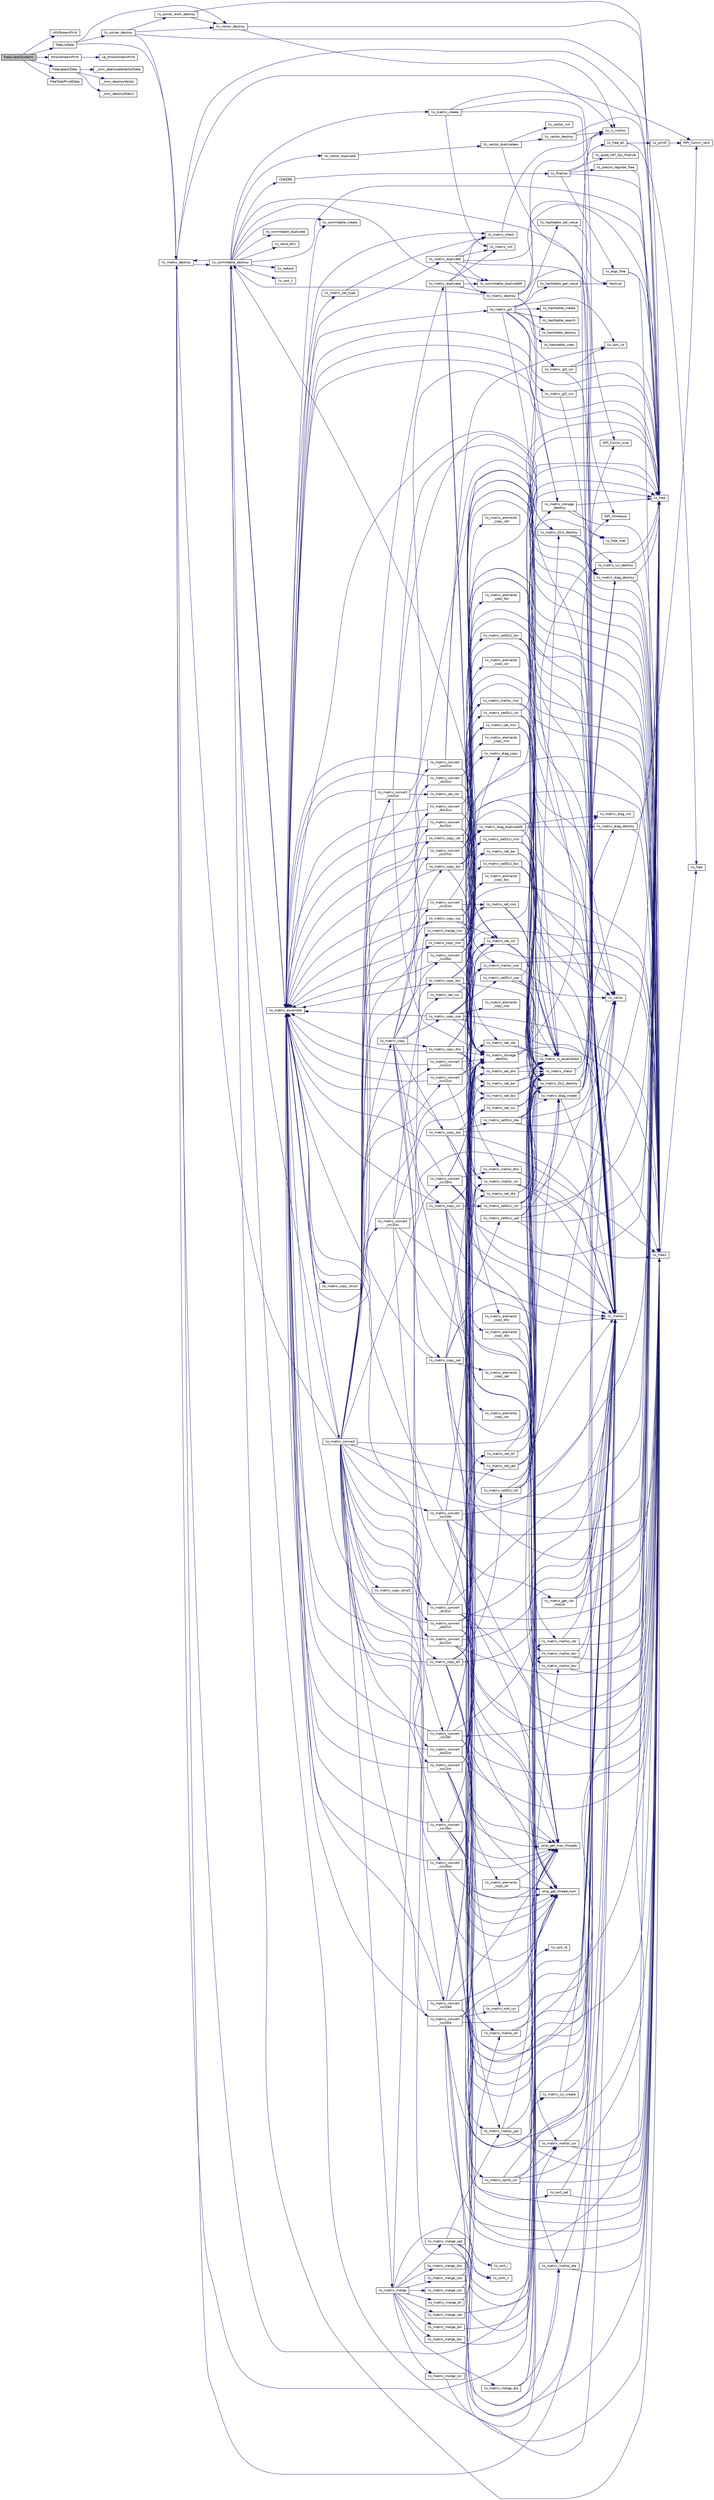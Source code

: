 digraph "freeLinearSystems"
{
  edge [fontname="Helvetica",fontsize="10",labelfontname="Helvetica",labelfontsize="10"];
  node [fontname="Helvetica",fontsize="10",shape=record];
  rankdir="LR";
  Node28 [label="freeLinearSystems",height=0.2,width=0.4,color="black", fillcolor="grey75", style="filled", fontcolor="black"];
  Node28 -> Node29 [color="midnightblue",fontsize="10",style="solid",fontname="Helvetica"];
  Node29 [label="infoStreamPrint",height=0.2,width=0.4,color="black", fillcolor="white", style="filled",URL="$d8/d3d/omc__error_8c.html#a10db3e5db0fc2d27b41ceafbbca0d2ad"];
  Node28 -> Node30 [color="midnightblue",fontsize="10",style="solid",fontname="Helvetica"];
  Node30 [label="freeLisData",height=0.2,width=0.4,color="black", fillcolor="white", style="filled",URL="$d4/de5/linear_solver_lis_8c.html#a2083134f327d0476bbdca2d1c4322a2c"];
  Node30 -> Node31 [color="midnightblue",fontsize="10",style="solid",fontname="Helvetica"];
  Node31 [label="lis_matrix_destroy",height=0.2,width=0.4,color="black", fillcolor="white", style="filled",URL="$d3/d33/lis_8h.html#a491b869a868cf07e3887be9afcbd12a9"];
  Node31 -> Node32 [color="midnightblue",fontsize="10",style="solid",fontname="Helvetica"];
  Node32 [label="lis_is_malloc",height=0.2,width=0.4,color="black", fillcolor="white", style="filled",URL="$d3/d33/lis_8h.html#aea2822ab3eb67aea22617f58c3693eba"];
  Node31 -> Node33 [color="midnightblue",fontsize="10",style="solid",fontname="Helvetica"];
  Node33 [label="lis_matrix_storage\l_destroy",height=0.2,width=0.4,color="black", fillcolor="white", style="filled",URL="$db/df9/lis__matrix_8c.html#a5bdaf642483209f45b8358b96c45f55b"];
  Node33 -> Node34 [color="midnightblue",fontsize="10",style="solid",fontname="Helvetica"];
  Node34 [label="lis_free",height=0.2,width=0.4,color="black", fillcolor="white", style="filled",URL="$d3/d33/lis_8h.html#af0814bbca0c23cdf4038206adf4cb94a"];
  Node33 -> Node35 [color="midnightblue",fontsize="10",style="solid",fontname="Helvetica"];
  Node35 [label="lis_free_mat",height=0.2,width=0.4,color="black", fillcolor="white", style="filled",URL="$dd/ddd/lis__system_8h.html#a31052226bd89852d0ce363485a720c68"];
  Node33 -> Node36 [color="midnightblue",fontsize="10",style="solid",fontname="Helvetica"];
  Node36 [label="lis_free2",height=0.2,width=0.4,color="black", fillcolor="white", style="filled",URL="$d3/d33/lis_8h.html#a6bbb2ee65dc29822ab6fb7f306da1dd3"];
  Node36 -> Node37 [color="midnightblue",fontsize="10",style="solid",fontname="Helvetica"];
  Node37 [label="lis_free",height=0.2,width=0.4,color="black", fillcolor="white", style="filled",URL="$d8/d27/lis__memory_8c.html#af0814bbca0c23cdf4038206adf4cb94a"];
  Node31 -> Node38 [color="midnightblue",fontsize="10",style="solid",fontname="Helvetica"];
  Node38 [label="lis_matrix_DLU_destroy",height=0.2,width=0.4,color="black", fillcolor="white", style="filled",URL="$db/df9/lis__matrix_8c.html#a6257d38b74f6ffe4b17da444cbfcf891"];
  Node38 -> Node39 [color="midnightblue",fontsize="10",style="solid",fontname="Helvetica"];
  Node39 [label="lis_matrix_diag_destroy",height=0.2,width=0.4,color="black", fillcolor="white", style="filled",URL="$d1/d1f/lis__matrix_8h.html#ae168ace8efd42f2053ec267262ed32cf"];
  Node39 -> Node34 [color="midnightblue",fontsize="10",style="solid",fontname="Helvetica"];
  Node39 -> Node36 [color="midnightblue",fontsize="10",style="solid",fontname="Helvetica"];
  Node38 -> Node40 [color="midnightblue",fontsize="10",style="solid",fontname="Helvetica"];
  Node40 [label="lis_matrix_LU_destroy",height=0.2,width=0.4,color="black", fillcolor="white", style="filled",URL="$db/df9/lis__matrix_8c.html#af5578afc833e3df18b3394f4350e88a4"];
  Node40 -> Node34 [color="midnightblue",fontsize="10",style="solid",fontname="Helvetica"];
  Node31 -> Node39 [color="midnightblue",fontsize="10",style="solid",fontname="Helvetica"];
  Node31 -> Node34 [color="midnightblue",fontsize="10",style="solid",fontname="Helvetica"];
  Node31 -> Node41 [color="midnightblue",fontsize="10",style="solid",fontname="Helvetica"];
  Node41 [label="lis_commtable_destroy",height=0.2,width=0.4,color="black", fillcolor="white", style="filled",URL="$d6/d1b/lis__mpi_8h.html#aac9a379d4b7e53f8eeefe9a945d95637"];
  Node41 -> Node34 [color="midnightblue",fontsize="10",style="solid",fontname="Helvetica"];
  Node41 -> Node42 [color="midnightblue",fontsize="10",style="solid",fontname="Helvetica"];
  Node42 [label="lis_commtable_duplicate",height=0.2,width=0.4,color="black", fillcolor="white", style="filled",URL="$d6/d1b/lis__mpi_8h.html#abed557c444667da1431cff50410181d9"];
  Node41 -> Node43 [color="midnightblue",fontsize="10",style="solid",fontname="Helvetica"];
  Node43 [label="lis_malloc",height=0.2,width=0.4,color="black", fillcolor="white", style="filled",URL="$d3/d33/lis_8h.html#a122d3f4baa8db5c0253305eb459dff60"];
  Node41 -> Node44 [color="midnightblue",fontsize="10",style="solid",fontname="Helvetica"];
  Node44 [label="lis_commtable_duplicateM",height=0.2,width=0.4,color="black", fillcolor="white", style="filled",URL="$d6/d1b/lis__mpi_8h.html#a585d088fb4f6286de3eec7ae6848c436"];
  Node41 -> Node45 [color="midnightblue",fontsize="10",style="solid",fontname="Helvetica"];
  Node45 [label="lis_commtable_create",height=0.2,width=0.4,color="black", fillcolor="white", style="filled",URL="$d6/d1b/lis__mpi_8h.html#a4b55852911759848ff359a7675c2e639"];
  Node41 -> Node36 [color="midnightblue",fontsize="10",style="solid",fontname="Helvetica"];
  Node41 -> Node46 [color="midnightblue",fontsize="10",style="solid",fontname="Helvetica"];
  Node46 [label="lis_send_recv",height=0.2,width=0.4,color="black", fillcolor="white", style="filled",URL="$d6/d1b/lis__mpi_8h.html#a5945d9e682dc8376768b6331e1e56a6e"];
  Node41 -> Node47 [color="midnightblue",fontsize="10",style="solid",fontname="Helvetica"];
  Node47 [label="MPI_Allreduce",height=0.2,width=0.4,color="black", fillcolor="white", style="filled",URL="$dd/d91/_n___v_dot_prod_8m.html#ada2f602fc0ac693d1c0f4cd1a2fb0d50"];
  Node41 -> Node48 [color="midnightblue",fontsize="10",style="solid",fontname="Helvetica"];
  Node48 [label="CHKERR",height=0.2,width=0.4,color="black", fillcolor="white", style="filled",URL="$d3/d33/lis_8h.html#a22021fddf82de19f001f304f2c3630a4"];
  Node48 -> Node49 [color="midnightblue",fontsize="10",style="solid",fontname="Helvetica"];
  Node49 [label="lis_finalize",height=0.2,width=0.4,color="black", fillcolor="white", style="filled",URL="$d3/d33/lis_8h.html#a952bea9fd9fcb67b0e061e3d34fdad21"];
  Node49 -> Node50 [color="midnightblue",fontsize="10",style="solid",fontname="Helvetica"];
  Node50 [label="lis_precon_register_free",height=0.2,width=0.4,color="black", fillcolor="white", style="filled",URL="$d3/d33/lis_8h.html#ac42eda4c538f9dfea0dee7df2e5a04d3"];
  Node50 -> Node34 [color="midnightblue",fontsize="10",style="solid",fontname="Helvetica"];
  Node49 -> Node51 [color="midnightblue",fontsize="10",style="solid",fontname="Helvetica"];
  Node51 [label="lis_args_free",height=0.2,width=0.4,color="black", fillcolor="white", style="filled",URL="$db/d71/lis__init_8c.html#aef2879fb461a62ec3211bda4095b501d"];
  Node51 -> Node36 [color="midnightblue",fontsize="10",style="solid",fontname="Helvetica"];
  Node51 -> Node34 [color="midnightblue",fontsize="10",style="solid",fontname="Helvetica"];
  Node49 -> Node34 [color="midnightblue",fontsize="10",style="solid",fontname="Helvetica"];
  Node49 -> Node52 [color="midnightblue",fontsize="10",style="solid",fontname="Helvetica"];
  Node52 [label="lis_quad_x87_fpu_finalize",height=0.2,width=0.4,color="black", fillcolor="white", style="filled",URL="$d0/d8b/lis__precision_8h.html#a850848e079eed39d8a6a6955c24e948e"];
  Node49 -> Node53 [color="midnightblue",fontsize="10",style="solid",fontname="Helvetica"];
  Node53 [label="lis_free_all",height=0.2,width=0.4,color="black", fillcolor="white", style="filled",URL="$dd/ddd/lis__system_8h.html#a5179b1aa24ae67ff355b90b60dc4cc7b"];
  Node53 -> Node54 [color="midnightblue",fontsize="10",style="solid",fontname="Helvetica"];
  Node54 [label="lis_printf",height=0.2,width=0.4,color="black", fillcolor="white", style="filled",URL="$dd/ddd/lis__system_8h.html#a2a30f959169ad86b4d3ee5c8262eb4d5"];
  Node54 -> Node55 [color="midnightblue",fontsize="10",style="solid",fontname="Helvetica"];
  Node55 [label="MPI_Comm_rank",height=0.2,width=0.4,color="black", fillcolor="white", style="filled",URL="$d5/dd9/_dummy_8c.html#a30cb49aa404bf93b44fbe96b97b83284"];
  Node53 -> Node37 [color="midnightblue",fontsize="10",style="solid",fontname="Helvetica"];
  Node41 -> Node56 [color="midnightblue",fontsize="10",style="solid",fontname="Helvetica"];
  Node56 [label="lis_reduce",height=0.2,width=0.4,color="black", fillcolor="white", style="filled",URL="$d6/d1b/lis__mpi_8h.html#a34d4aae4922e08b4939eb2c30f40745c"];
  Node41 -> Node57 [color="midnightblue",fontsize="10",style="solid",fontname="Helvetica"];
  Node57 [label="lis_matrix_create",height=0.2,width=0.4,color="black", fillcolor="white", style="filled",URL="$d3/d33/lis_8h.html#a7c17a4a2025a8ebb622a1374fb040d25"];
  Node57 -> Node43 [color="midnightblue",fontsize="10",style="solid",fontname="Helvetica"];
  Node57 -> Node58 [color="midnightblue",fontsize="10",style="solid",fontname="Helvetica"];
  Node58 [label="lis_matrix_init",height=0.2,width=0.4,color="black", fillcolor="white", style="filled",URL="$db/df9/lis__matrix_8c.html#a20b71df56f9842bc7a3d6b3463e0d419"];
  Node57 -> Node59 [color="midnightblue",fontsize="10",style="solid",fontname="Helvetica"];
  Node59 [label="MPI_Comm_size",height=0.2,width=0.4,color="black", fillcolor="white", style="filled",URL="$dc/de2/mcvs_atm_disp__kry__bbd__p_8m.html#a0752c9f8e974c942931e1e760ac292c0"];
  Node57 -> Node55 [color="midnightblue",fontsize="10",style="solid",fontname="Helvetica"];
  Node41 -> Node60 [color="midnightblue",fontsize="10",style="solid",fontname="Helvetica"];
  Node60 [label="lis_sort_ii",height=0.2,width=0.4,color="black", fillcolor="white", style="filled",URL="$dd/ddd/lis__system_8h.html#a9721c673539c99937aef4898e83ce09e"];
  Node41 -> Node61 [color="midnightblue",fontsize="10",style="solid",fontname="Helvetica"];
  Node61 [label="lis_matrix_set_csr",height=0.2,width=0.4,color="black", fillcolor="white", style="filled",URL="$d3/d33/lis_8h.html#a4aa92813998c9036056cff9d515966b0"];
  Node61 -> Node62 [color="midnightblue",fontsize="10",style="solid",fontname="Helvetica"];
  Node62 [label="lis_matrix_check",height=0.2,width=0.4,color="black", fillcolor="white", style="filled",URL="$d1/d1f/lis__matrix_8h.html#a207498479aa02c1ad6f182cdd1cc957d"];
  Node62 -> Node32 [color="midnightblue",fontsize="10",style="solid",fontname="Helvetica"];
  Node61 -> Node63 [color="midnightblue",fontsize="10",style="solid",fontname="Helvetica"];
  Node63 [label="lis_matrix_is_assembled",height=0.2,width=0.4,color="black", fillcolor="white", style="filled",URL="$d3/d33/lis_8h.html#a5f054f4c345bfc1f76e5eed52e3028d2"];
  Node41 -> Node31 [color="midnightblue",fontsize="10",style="solid",fontname="Helvetica"];
  Node41 -> Node64 [color="midnightblue",fontsize="10",style="solid",fontname="Helvetica"];
  Node64 [label="lis_matrix_assemble",height=0.2,width=0.4,color="black", fillcolor="white", style="filled",URL="$d3/d33/lis_8h.html#ae1402e06056bc46de9adb5ef8f768cb7"];
  Node64 -> Node65 [color="midnightblue",fontsize="10",style="solid",fontname="Helvetica"];
  Node65 [label="lis_matrix_check",height=0.2,width=0.4,color="black", fillcolor="white", style="filled",URL="$db/df9/lis__matrix_8c.html#a207498479aa02c1ad6f182cdd1cc957d"];
  Node65 -> Node32 [color="midnightblue",fontsize="10",style="solid",fontname="Helvetica"];
  Node64 -> Node66 [color="midnightblue",fontsize="10",style="solid",fontname="Helvetica"];
  Node66 [label="lis_matrix_g2l",height=0.2,width=0.4,color="black", fillcolor="white", style="filled",URL="$d6/d1b/lis__mpi_8h.html#a1a662eb33cb8a96652ff81da35f3ae91"];
  Node66 -> Node67 [color="midnightblue",fontsize="10",style="solid",fontname="Helvetica"];
  Node67 [label="lis_matrix_g2l_csr",height=0.2,width=0.4,color="black", fillcolor="white", style="filled",URL="$de/df7/lis__matrix__mpi_8c.html#a8fbe986edad8e2aae7c4d115c342884b"];
  Node67 -> Node43 [color="midnightblue",fontsize="10",style="solid",fontname="Helvetica"];
  Node67 -> Node34 [color="midnightblue",fontsize="10",style="solid",fontname="Helvetica"];
  Node67 -> Node68 [color="midnightblue",fontsize="10",style="solid",fontname="Helvetica"];
  Node68 [label="lis_sort_iid",height=0.2,width=0.4,color="black", fillcolor="white", style="filled",URL="$dd/ddd/lis__system_8h.html#a1ddccf6547bf1abd97105bcac045922f"];
  Node66 -> Node69 [color="midnightblue",fontsize="10",style="solid",fontname="Helvetica"];
  Node69 [label="lis_matrix_g2l_rco",height=0.2,width=0.4,color="black", fillcolor="white", style="filled",URL="$de/df7/lis__matrix__mpi_8c.html#aae800a7ab5ae37803efcb30c6a9e8948"];
  Node69 -> Node43 [color="midnightblue",fontsize="10",style="solid",fontname="Helvetica"];
  Node69 -> Node34 [color="midnightblue",fontsize="10",style="solid",fontname="Helvetica"];
  Node66 -> Node70 [color="midnightblue",fontsize="10",style="solid",fontname="Helvetica"];
  Node70 [label="lis_hashtable_create",height=0.2,width=0.4,color="black", fillcolor="white", style="filled",URL="$dd/ddd/lis__system_8h.html#a692ab01c1e3e7a91b42cd88241730e51"];
  Node66 -> Node34 [color="midnightblue",fontsize="10",style="solid",fontname="Helvetica"];
  Node66 -> Node71 [color="midnightblue",fontsize="10",style="solid",fontname="Helvetica"];
  Node71 [label="lis_hashtable_search",height=0.2,width=0.4,color="black", fillcolor="white", style="filled",URL="$dd/ddd/lis__system_8h.html#acbe7a9c93b9c26a7fe6f87dfa3b07e94"];
  Node66 -> Node72 [color="midnightblue",fontsize="10",style="solid",fontname="Helvetica"];
  Node72 [label="lis_hashtable_set_value",height=0.2,width=0.4,color="black", fillcolor="white", style="filled",URL="$dd/ddd/lis__system_8h.html#a146c8a19b30b0c269af57731256ba0d0"];
  Node72 -> Node73 [color="midnightblue",fontsize="10",style="solid",fontname="Helvetica"];
  Node73 [label="hashval",height=0.2,width=0.4,color="black", fillcolor="white", style="filled",URL="$d9/d8a/lp___hash_8c.html#a4341c9502229f42a1d569e06476d6eec"];
  Node66 -> Node43 [color="midnightblue",fontsize="10",style="solid",fontname="Helvetica"];
  Node66 -> Node74 [color="midnightblue",fontsize="10",style="solid",fontname="Helvetica"];
  Node74 [label="lis_hashtable_destroy",height=0.2,width=0.4,color="black", fillcolor="white", style="filled",URL="$dd/ddd/lis__system_8h.html#a1dfd7ce6918c7acd8667db3da426a07a"];
  Node66 -> Node75 [color="midnightblue",fontsize="10",style="solid",fontname="Helvetica"];
  Node75 [label="lis_hashtable_clear",height=0.2,width=0.4,color="black", fillcolor="white", style="filled",URL="$dd/ddd/lis__system_8h.html#ac06161fe9739828e13cb088e6f1c025c"];
  Node66 -> Node76 [color="midnightblue",fontsize="10",style="solid",fontname="Helvetica"];
  Node76 [label="lis_hashtable_get_value",height=0.2,width=0.4,color="black", fillcolor="white", style="filled",URL="$dd/ddd/lis__system_8h.html#a2e1e75519f072397470eff547183dc24"];
  Node76 -> Node73 [color="midnightblue",fontsize="10",style="solid",fontname="Helvetica"];
  Node66 -> Node68 [color="midnightblue",fontsize="10",style="solid",fontname="Helvetica"];
  Node64 -> Node45 [color="midnightblue",fontsize="10",style="solid",fontname="Helvetica"];
  Node64 -> Node77 [color="midnightblue",fontsize="10",style="solid",fontname="Helvetica"];
  Node77 [label="lis_matrix_duplicate",height=0.2,width=0.4,color="black", fillcolor="white", style="filled",URL="$db/df9/lis__matrix_8c.html#a26fe63f58afed746160710bfc754950c"];
  Node77 -> Node65 [color="midnightblue",fontsize="10",style="solid",fontname="Helvetica"];
  Node77 -> Node43 [color="midnightblue",fontsize="10",style="solid",fontname="Helvetica"];
  Node77 -> Node58 [color="midnightblue",fontsize="10",style="solid",fontname="Helvetica"];
  Node77 -> Node78 [color="midnightblue",fontsize="10",style="solid",fontname="Helvetica"];
  Node78 [label="lis_matrix_destroy",height=0.2,width=0.4,color="black", fillcolor="white", style="filled",URL="$db/df9/lis__matrix_8c.html#a491b869a868cf07e3887be9afcbd12a9"];
  Node78 -> Node32 [color="midnightblue",fontsize="10",style="solid",fontname="Helvetica"];
  Node78 -> Node33 [color="midnightblue",fontsize="10",style="solid",fontname="Helvetica"];
  Node78 -> Node38 [color="midnightblue",fontsize="10",style="solid",fontname="Helvetica"];
  Node78 -> Node39 [color="midnightblue",fontsize="10",style="solid",fontname="Helvetica"];
  Node78 -> Node34 [color="midnightblue",fontsize="10",style="solid",fontname="Helvetica"];
  Node78 -> Node41 [color="midnightblue",fontsize="10",style="solid",fontname="Helvetica"];
  Node77 -> Node34 [color="midnightblue",fontsize="10",style="solid",fontname="Helvetica"];
  Node77 -> Node44 [color="midnightblue",fontsize="10",style="solid",fontname="Helvetica"];
  Node64 -> Node79 [color="midnightblue",fontsize="10",style="solid",fontname="Helvetica"];
  Node79 [label="lis_matrix_set_type",height=0.2,width=0.4,color="black", fillcolor="white", style="filled",URL="$db/df9/lis__matrix_8c.html#ab3cec3a77159281367c103bfd5f66b1f"];
  Node79 -> Node65 [color="midnightblue",fontsize="10",style="solid",fontname="Helvetica"];
  Node64 -> Node80 [color="midnightblue",fontsize="10",style="solid",fontname="Helvetica"];
  Node80 [label="lis_matrix_convert",height=0.2,width=0.4,color="black", fillcolor="white", style="filled",URL="$d3/d33/lis_8h.html#ab39d0caf58328972e946f74dc4866d8d"];
  Node80 -> Node62 [color="midnightblue",fontsize="10",style="solid",fontname="Helvetica"];
  Node80 -> Node81 [color="midnightblue",fontsize="10",style="solid",fontname="Helvetica"];
  Node81 [label="lis_matrix_merge",height=0.2,width=0.4,color="black", fillcolor="white", style="filled",URL="$d5/d58/lis__matrix__ops_8c.html#a7bf745e0bddac76a495537d2246b543d"];
  Node81 -> Node82 [color="midnightblue",fontsize="10",style="solid",fontname="Helvetica"];
  Node82 [label="lis_matrix_merge_csr",height=0.2,width=0.4,color="black", fillcolor="white", style="filled",URL="$d1/d1f/lis__matrix_8h.html#aff12b63318888aeedf8b7cfe3367f644"];
  Node82 -> Node83 [color="midnightblue",fontsize="10",style="solid",fontname="Helvetica"];
  Node83 [label="lis_matrix_malloc_csr",height=0.2,width=0.4,color="black", fillcolor="white", style="filled",URL="$da/d24/lis__matrix__csr_8c.html#a058ca6de425335bf826453c9440a3272"];
  Node83 -> Node43 [color="midnightblue",fontsize="10",style="solid",fontname="Helvetica"];
  Node83 -> Node36 [color="midnightblue",fontsize="10",style="solid",fontname="Helvetica"];
  Node81 -> Node84 [color="midnightblue",fontsize="10",style="solid",fontname="Helvetica"];
  Node84 [label="lis_matrix_merge_csc",height=0.2,width=0.4,color="black", fillcolor="white", style="filled",URL="$d1/d1f/lis__matrix_8h.html#a0ff72fd78be5855d6d8f06455821e1a3"];
  Node84 -> Node85 [color="midnightblue",fontsize="10",style="solid",fontname="Helvetica"];
  Node85 [label="lis_matrix_malloc_csr",height=0.2,width=0.4,color="black", fillcolor="white", style="filled",URL="$d3/d33/lis_8h.html#a058ca6de425335bf826453c9440a3272"];
  Node85 -> Node43 [color="midnightblue",fontsize="10",style="solid",fontname="Helvetica"];
  Node85 -> Node36 [color="midnightblue",fontsize="10",style="solid",fontname="Helvetica"];
  Node81 -> Node86 [color="midnightblue",fontsize="10",style="solid",fontname="Helvetica"];
  Node86 [label="lis_matrix_merge_msr",height=0.2,width=0.4,color="black", fillcolor="white", style="filled",URL="$d1/d1f/lis__matrix_8h.html#a94f05b3662f133dbb3469aa0be9c3b00"];
  Node86 -> Node87 [color="midnightblue",fontsize="10",style="solid",fontname="Helvetica"];
  Node87 [label="lis_matrix_malloc_msr",height=0.2,width=0.4,color="black", fillcolor="white", style="filled",URL="$da/dcc/lis__matrix__msr_8c.html#afd82ee6acb6eaefce20240a192f738f7"];
  Node87 -> Node43 [color="midnightblue",fontsize="10",style="solid",fontname="Helvetica"];
  Node87 -> Node36 [color="midnightblue",fontsize="10",style="solid",fontname="Helvetica"];
  Node81 -> Node88 [color="midnightblue",fontsize="10",style="solid",fontname="Helvetica"];
  Node88 [label="lis_matrix_merge_bsr",height=0.2,width=0.4,color="black", fillcolor="white", style="filled",URL="$d1/d1f/lis__matrix_8h.html#a5513e5aca8c247f18a7bd8c8cad0b2f6"];
  Node88 -> Node89 [color="midnightblue",fontsize="10",style="solid",fontname="Helvetica"];
  Node89 [label="lis_matrix_malloc_bsr",height=0.2,width=0.4,color="black", fillcolor="white", style="filled",URL="$d9/d05/lis__matrix__bsr_8c.html#aa2ef705edd3e30873cb6a2d419aab449"];
  Node89 -> Node43 [color="midnightblue",fontsize="10",style="solid",fontname="Helvetica"];
  Node89 -> Node36 [color="midnightblue",fontsize="10",style="solid",fontname="Helvetica"];
  Node81 -> Node90 [color="midnightblue",fontsize="10",style="solid",fontname="Helvetica"];
  Node90 [label="lis_matrix_merge_ell",height=0.2,width=0.4,color="black", fillcolor="white", style="filled",URL="$d1/d1f/lis__matrix_8h.html#a83cb2719e24ecbb53ed074dbc9941ad9"];
  Node90 -> Node91 [color="midnightblue",fontsize="10",style="solid",fontname="Helvetica"];
  Node91 [label="lis_matrix_malloc_ell",height=0.2,width=0.4,color="black", fillcolor="white", style="filled",URL="$d3/d4b/lis__matrix__ell_8c.html#af44c450eda9fd1a15d930b3ca3002521"];
  Node91 -> Node43 [color="midnightblue",fontsize="10",style="solid",fontname="Helvetica"];
  Node91 -> Node36 [color="midnightblue",fontsize="10",style="solid",fontname="Helvetica"];
  Node81 -> Node92 [color="midnightblue",fontsize="10",style="solid",fontname="Helvetica"];
  Node92 [label="lis_matrix_merge_jad",height=0.2,width=0.4,color="black", fillcolor="white", style="filled",URL="$d1/d1f/lis__matrix_8h.html#ae2e2236f51b82d9afb90a582b1490d2b"];
  Node92 -> Node43 [color="midnightblue",fontsize="10",style="solid",fontname="Helvetica"];
  Node92 -> Node36 [color="midnightblue",fontsize="10",style="solid",fontname="Helvetica"];
  Node92 -> Node93 [color="midnightblue",fontsize="10",style="solid",fontname="Helvetica"];
  Node93 [label="omp_get_max_threads",height=0.2,width=0.4,color="black", fillcolor="white", style="filled",URL="$d3/d5a/gk__proto_8h.html#aa00d2b875207d14eba24b62e65e795dd"];
  Node92 -> Node94 [color="midnightblue",fontsize="10",style="solid",fontname="Helvetica"];
  Node94 [label="omp_get_thread_num",height=0.2,width=0.4,color="black", fillcolor="white", style="filled",URL="$d3/d5a/gk__proto_8h.html#afd4d1cfdcccf111a8ab472b1fef44d7f"];
  Node92 -> Node95 [color="midnightblue",fontsize="10",style="solid",fontname="Helvetica"];
  Node95 [label="lis_matrix_malloc_jad",height=0.2,width=0.4,color="black", fillcolor="white", style="filled",URL="$de/d5b/lis__matrix__jad_8c.html#a8f0b2689f69afa9b67c5e6ba51415923"];
  Node95 -> Node93 [color="midnightblue",fontsize="10",style="solid",fontname="Helvetica"];
  Node95 -> Node43 [color="midnightblue",fontsize="10",style="solid",fontname="Helvetica"];
  Node95 -> Node36 [color="midnightblue",fontsize="10",style="solid",fontname="Helvetica"];
  Node92 -> Node96 [color="midnightblue",fontsize="10",style="solid",fontname="Helvetica"];
  Node96 [label="lis_sortr_ii",height=0.2,width=0.4,color="black", fillcolor="white", style="filled",URL="$dd/ddd/lis__system_8h.html#a92108e7be53f6495c7a181601a426228"];
  Node81 -> Node97 [color="midnightblue",fontsize="10",style="solid",fontname="Helvetica"];
  Node97 [label="lis_matrix_merge_dia",height=0.2,width=0.4,color="black", fillcolor="white", style="filled",URL="$d1/d1f/lis__matrix_8h.html#a1add11eafac04d9dead4361dc3e51fca"];
  Node97 -> Node98 [color="midnightblue",fontsize="10",style="solid",fontname="Helvetica"];
  Node98 [label="lis_matrix_malloc_dia",height=0.2,width=0.4,color="black", fillcolor="white", style="filled",URL="$d5/da1/lis__matrix__dia_8c.html#a5f130b4bb19280f422ade8f7197d7295"];
  Node98 -> Node43 [color="midnightblue",fontsize="10",style="solid",fontname="Helvetica"];
  Node98 -> Node36 [color="midnightblue",fontsize="10",style="solid",fontname="Helvetica"];
  Node97 -> Node93 [color="midnightblue",fontsize="10",style="solid",fontname="Helvetica"];
  Node97 -> Node94 [color="midnightblue",fontsize="10",style="solid",fontname="Helvetica"];
  Node81 -> Node99 [color="midnightblue",fontsize="10",style="solid",fontname="Helvetica"];
  Node99 [label="lis_matrix_merge_bsc",height=0.2,width=0.4,color="black", fillcolor="white", style="filled",URL="$d1/d1f/lis__matrix_8h.html#a62488f811ffc02bf64e063d3ce161f11"];
  Node99 -> Node100 [color="midnightblue",fontsize="10",style="solid",fontname="Helvetica"];
  Node100 [label="lis_matrix_malloc_bsc",height=0.2,width=0.4,color="black", fillcolor="white", style="filled",URL="$d0/d7d/lis__matrix__bsc_8c.html#a8b0dbf26ada34ff823478a1f878ca9db"];
  Node100 -> Node43 [color="midnightblue",fontsize="10",style="solid",fontname="Helvetica"];
  Node100 -> Node36 [color="midnightblue",fontsize="10",style="solid",fontname="Helvetica"];
  Node81 -> Node101 [color="midnightblue",fontsize="10",style="solid",fontname="Helvetica"];
  Node101 [label="lis_matrix_merge_dns",height=0.2,width=0.4,color="black", fillcolor="white", style="filled",URL="$d1/d1f/lis__matrix_8h.html#ad435442f1255bb4b3d415716dfd0fc45"];
  Node81 -> Node102 [color="midnightblue",fontsize="10",style="solid",fontname="Helvetica"];
  Node102 [label="lis_matrix_merge_coo",height=0.2,width=0.4,color="black", fillcolor="white", style="filled",URL="$d1/d1f/lis__matrix_8h.html#a22e8033c951b9797132c2d231556b12f"];
  Node102 -> Node103 [color="midnightblue",fontsize="10",style="solid",fontname="Helvetica"];
  Node103 [label="lis_matrix_malloc_coo",height=0.2,width=0.4,color="black", fillcolor="white", style="filled",URL="$d4/db1/lis__matrix__coo_8c.html#acf8bee45770cdfe6bbc195e8fcc236df"];
  Node103 -> Node43 [color="midnightblue",fontsize="10",style="solid",fontname="Helvetica"];
  Node103 -> Node36 [color="midnightblue",fontsize="10",style="solid",fontname="Helvetica"];
  Node81 -> Node104 [color="midnightblue",fontsize="10",style="solid",fontname="Helvetica"];
  Node104 [label="lis_matrix_merge_vbr",height=0.2,width=0.4,color="black", fillcolor="white", style="filled",URL="$d1/d1f/lis__matrix_8h.html#a31290dfc9b4129bb432513fc287c13cc"];
  Node104 -> Node105 [color="midnightblue",fontsize="10",style="solid",fontname="Helvetica"];
  Node105 [label="lis_matrix_malloc_vbr",height=0.2,width=0.4,color="black", fillcolor="white", style="filled",URL="$db/d7b/lis__matrix__vbr_8c.html#aba6878437ec4dc85f8d82c01f4bff462"];
  Node105 -> Node43 [color="midnightblue",fontsize="10",style="solid",fontname="Helvetica"];
  Node105 -> Node36 [color="midnightblue",fontsize="10",style="solid",fontname="Helvetica"];
  Node81 -> Node106 [color="midnightblue",fontsize="10",style="solid",fontname="Helvetica"];
  Node106 [label="lis_matrix_DLU_destroy",height=0.2,width=0.4,color="black", fillcolor="white", style="filled",URL="$d1/d1f/lis__matrix_8h.html#a6257d38b74f6ffe4b17da444cbfcf891"];
  Node106 -> Node39 [color="midnightblue",fontsize="10",style="solid",fontname="Helvetica"];
  Node106 -> Node40 [color="midnightblue",fontsize="10",style="solid",fontname="Helvetica"];
  Node80 -> Node107 [color="midnightblue",fontsize="10",style="solid",fontname="Helvetica"];
  Node107 [label="lis_matrix_copy",height=0.2,width=0.4,color="black", fillcolor="white", style="filled",URL="$d5/d58/lis__matrix__ops_8c.html#a1a649d823fe705d725e2a16be5292288"];
  Node107 -> Node62 [color="midnightblue",fontsize="10",style="solid",fontname="Helvetica"];
  Node107 -> Node108 [color="midnightblue",fontsize="10",style="solid",fontname="Helvetica"];
  Node108 [label="lis_matrix_copy_csr",height=0.2,width=0.4,color="black", fillcolor="white", style="filled",URL="$d1/d1f/lis__matrix_8h.html#ae610d31c563c2bd06e5dfddaf68d8f9b"];
  Node108 -> Node83 [color="midnightblue",fontsize="10",style="solid",fontname="Helvetica"];
  Node108 -> Node36 [color="midnightblue",fontsize="10",style="solid",fontname="Helvetica"];
  Node108 -> Node43 [color="midnightblue",fontsize="10",style="solid",fontname="Helvetica"];
  Node108 -> Node109 [color="midnightblue",fontsize="10",style="solid",fontname="Helvetica"];
  Node109 [label="lis_matrix_elements\l_copy_csr",height=0.2,width=0.4,color="black", fillcolor="white", style="filled",URL="$da/d24/lis__matrix__csr_8c.html#ab9ef64728750a1ed8d7a494841d4e304"];
  Node108 -> Node110 [color="midnightblue",fontsize="10",style="solid",fontname="Helvetica"];
  Node110 [label="lis_matrix_setDLU_csr",height=0.2,width=0.4,color="black", fillcolor="white", style="filled",URL="$da/d24/lis__matrix__csr_8c.html#a26509578cc1c980adef440baa308fdbc"];
  Node110 -> Node62 [color="midnightblue",fontsize="10",style="solid",fontname="Helvetica"];
  Node110 -> Node63 [color="midnightblue",fontsize="10",style="solid",fontname="Helvetica"];
  Node110 -> Node111 [color="midnightblue",fontsize="10",style="solid",fontname="Helvetica"];
  Node111 [label="lis_calloc",height=0.2,width=0.4,color="black", fillcolor="white", style="filled",URL="$d3/d33/lis_8h.html#a27e03336c86280f82c32fbd82405bc4d"];
  Node110 -> Node106 [color="midnightblue",fontsize="10",style="solid",fontname="Helvetica"];
  Node110 -> Node112 [color="midnightblue",fontsize="10",style="solid",fontname="Helvetica"];
  Node112 [label="lis_matrix_diag_create",height=0.2,width=0.4,color="black", fillcolor="white", style="filled",URL="$d1/d1f/lis__matrix_8h.html#a25608d1b7b208f29380b0c0b04769a40"];
  Node112 -> Node43 [color="midnightblue",fontsize="10",style="solid",fontname="Helvetica"];
  Node112 -> Node113 [color="midnightblue",fontsize="10",style="solid",fontname="Helvetica"];
  Node113 [label="lis_matrix_diag_init",height=0.2,width=0.4,color="black", fillcolor="white", style="filled",URL="$d0/d7f/lis__matrix__diag_8c.html#ab6454635a79e417628fab95d4572584a"];
  Node112 -> Node59 [color="midnightblue",fontsize="10",style="solid",fontname="Helvetica"];
  Node112 -> Node55 [color="midnightblue",fontsize="10",style="solid",fontname="Helvetica"];
  Node112 -> Node114 [color="midnightblue",fontsize="10",style="solid",fontname="Helvetica"];
  Node114 [label="lis_matrix_diag_destroy",height=0.2,width=0.4,color="black", fillcolor="white", style="filled",URL="$d0/d7f/lis__matrix__diag_8c.html#ae168ace8efd42f2053ec267262ed32cf"];
  Node114 -> Node34 [color="midnightblue",fontsize="10",style="solid",fontname="Helvetica"];
  Node114 -> Node36 [color="midnightblue",fontsize="10",style="solid",fontname="Helvetica"];
  Node112 -> Node47 [color="midnightblue",fontsize="10",style="solid",fontname="Helvetica"];
  Node110 -> Node34 [color="midnightblue",fontsize="10",style="solid",fontname="Helvetica"];
  Node108 -> Node115 [color="midnightblue",fontsize="10",style="solid",fontname="Helvetica"];
  Node115 [label="lis_matrix_set_csr",height=0.2,width=0.4,color="black", fillcolor="white", style="filled",URL="$da/d24/lis__matrix__csr_8c.html#a24cda5e0464af4b45be3811ebf5569af"];
  Node115 -> Node62 [color="midnightblue",fontsize="10",style="solid",fontname="Helvetica"];
  Node115 -> Node63 [color="midnightblue",fontsize="10",style="solid",fontname="Helvetica"];
  Node108 -> Node64 [color="midnightblue",fontsize="10",style="solid",fontname="Helvetica"];
  Node108 -> Node116 [color="midnightblue",fontsize="10",style="solid",fontname="Helvetica"];
  Node116 [label="lis_matrix_storage\l_destroy",height=0.2,width=0.4,color="black", fillcolor="white", style="filled",URL="$d1/d1f/lis__matrix_8h.html#a5bdaf642483209f45b8358b96c45f55b"];
  Node116 -> Node34 [color="midnightblue",fontsize="10",style="solid",fontname="Helvetica"];
  Node116 -> Node35 [color="midnightblue",fontsize="10",style="solid",fontname="Helvetica"];
  Node116 -> Node36 [color="midnightblue",fontsize="10",style="solid",fontname="Helvetica"];
  Node107 -> Node117 [color="midnightblue",fontsize="10",style="solid",fontname="Helvetica"];
  Node117 [label="lis_matrix_copy_csc",height=0.2,width=0.4,color="black", fillcolor="white", style="filled",URL="$d1/d1f/lis__matrix_8h.html#ae69325d1f1108812b27f1ca13aebab86"];
  Node117 -> Node85 [color="midnightblue",fontsize="10",style="solid",fontname="Helvetica"];
  Node117 -> Node36 [color="midnightblue",fontsize="10",style="solid",fontname="Helvetica"];
  Node117 -> Node43 [color="midnightblue",fontsize="10",style="solid",fontname="Helvetica"];
  Node117 -> Node118 [color="midnightblue",fontsize="10",style="solid",fontname="Helvetica"];
  Node118 [label="lis_matrix_elements\l_copy_csr",height=0.2,width=0.4,color="black", fillcolor="white", style="filled",URL="$d1/d1f/lis__matrix_8h.html#ab9ef64728750a1ed8d7a494841d4e304"];
  Node117 -> Node119 [color="midnightblue",fontsize="10",style="solid",fontname="Helvetica"];
  Node119 [label="lis_matrix_setDLU_csr",height=0.2,width=0.4,color="black", fillcolor="white", style="filled",URL="$d1/d1f/lis__matrix_8h.html#a26509578cc1c980adef440baa308fdbc"];
  Node119 -> Node62 [color="midnightblue",fontsize="10",style="solid",fontname="Helvetica"];
  Node119 -> Node63 [color="midnightblue",fontsize="10",style="solid",fontname="Helvetica"];
  Node119 -> Node111 [color="midnightblue",fontsize="10",style="solid",fontname="Helvetica"];
  Node119 -> Node106 [color="midnightblue",fontsize="10",style="solid",fontname="Helvetica"];
  Node119 -> Node112 [color="midnightblue",fontsize="10",style="solid",fontname="Helvetica"];
  Node119 -> Node34 [color="midnightblue",fontsize="10",style="solid",fontname="Helvetica"];
  Node117 -> Node61 [color="midnightblue",fontsize="10",style="solid",fontname="Helvetica"];
  Node117 -> Node64 [color="midnightblue",fontsize="10",style="solid",fontname="Helvetica"];
  Node117 -> Node116 [color="midnightblue",fontsize="10",style="solid",fontname="Helvetica"];
  Node107 -> Node120 [color="midnightblue",fontsize="10",style="solid",fontname="Helvetica"];
  Node120 [label="lis_matrix_copy_msr",height=0.2,width=0.4,color="black", fillcolor="white", style="filled",URL="$d1/d1f/lis__matrix_8h.html#a8b08680d6d8a52d2073ac4b683fa912f"];
  Node120 -> Node87 [color="midnightblue",fontsize="10",style="solid",fontname="Helvetica"];
  Node120 -> Node36 [color="midnightblue",fontsize="10",style="solid",fontname="Helvetica"];
  Node120 -> Node43 [color="midnightblue",fontsize="10",style="solid",fontname="Helvetica"];
  Node120 -> Node121 [color="midnightblue",fontsize="10",style="solid",fontname="Helvetica"];
  Node121 [label="lis_matrix_elements\l_copy_msr",height=0.2,width=0.4,color="black", fillcolor="white", style="filled",URL="$da/dcc/lis__matrix__msr_8c.html#a5c5d839dae4ccc47fec09e87c6d31e0a"];
  Node120 -> Node122 [color="midnightblue",fontsize="10",style="solid",fontname="Helvetica"];
  Node122 [label="lis_matrix_setDLU_msr",height=0.2,width=0.4,color="black", fillcolor="white", style="filled",URL="$da/dcc/lis__matrix__msr_8c.html#a72dd37c961d146a5f6cbe0e0ea969dbc"];
  Node122 -> Node62 [color="midnightblue",fontsize="10",style="solid",fontname="Helvetica"];
  Node122 -> Node63 [color="midnightblue",fontsize="10",style="solid",fontname="Helvetica"];
  Node122 -> Node111 [color="midnightblue",fontsize="10",style="solid",fontname="Helvetica"];
  Node122 -> Node106 [color="midnightblue",fontsize="10",style="solid",fontname="Helvetica"];
  Node122 -> Node112 [color="midnightblue",fontsize="10",style="solid",fontname="Helvetica"];
  Node122 -> Node34 [color="midnightblue",fontsize="10",style="solid",fontname="Helvetica"];
  Node120 -> Node123 [color="midnightblue",fontsize="10",style="solid",fontname="Helvetica"];
  Node123 [label="lis_matrix_set_msr",height=0.2,width=0.4,color="black", fillcolor="white", style="filled",URL="$da/dcc/lis__matrix__msr_8c.html#ac11c93f1dd4645df09cbb645620682f9"];
  Node123 -> Node62 [color="midnightblue",fontsize="10",style="solid",fontname="Helvetica"];
  Node123 -> Node63 [color="midnightblue",fontsize="10",style="solid",fontname="Helvetica"];
  Node120 -> Node64 [color="midnightblue",fontsize="10",style="solid",fontname="Helvetica"];
  Node120 -> Node116 [color="midnightblue",fontsize="10",style="solid",fontname="Helvetica"];
  Node107 -> Node124 [color="midnightblue",fontsize="10",style="solid",fontname="Helvetica"];
  Node124 [label="lis_matrix_copy_dia",height=0.2,width=0.4,color="black", fillcolor="white", style="filled",URL="$d1/d1f/lis__matrix_8h.html#ac1b9752984859864aab7a2181fa21c6b"];
  Node124 -> Node98 [color="midnightblue",fontsize="10",style="solid",fontname="Helvetica"];
  Node124 -> Node36 [color="midnightblue",fontsize="10",style="solid",fontname="Helvetica"];
  Node124 -> Node43 [color="midnightblue",fontsize="10",style="solid",fontname="Helvetica"];
  Node124 -> Node125 [color="midnightblue",fontsize="10",style="solid",fontname="Helvetica"];
  Node125 [label="lis_matrix_elements\l_copy_dia",height=0.2,width=0.4,color="black", fillcolor="white", style="filled",URL="$d5/da1/lis__matrix__dia_8c.html#ad7d03fd248b6d5a887940769c0fc102e"];
  Node125 -> Node93 [color="midnightblue",fontsize="10",style="solid",fontname="Helvetica"];
  Node125 -> Node94 [color="midnightblue",fontsize="10",style="solid",fontname="Helvetica"];
  Node124 -> Node126 [color="midnightblue",fontsize="10",style="solid",fontname="Helvetica"];
  Node126 [label="lis_matrix_setDLU_dia",height=0.2,width=0.4,color="black", fillcolor="white", style="filled",URL="$d5/da1/lis__matrix__dia_8c.html#ab86ebedd2f00eaf7facfb69eae66c07f"];
  Node126 -> Node62 [color="midnightblue",fontsize="10",style="solid",fontname="Helvetica"];
  Node126 -> Node63 [color="midnightblue",fontsize="10",style="solid",fontname="Helvetica"];
  Node126 -> Node111 [color="midnightblue",fontsize="10",style="solid",fontname="Helvetica"];
  Node126 -> Node106 [color="midnightblue",fontsize="10",style="solid",fontname="Helvetica"];
  Node126 -> Node112 [color="midnightblue",fontsize="10",style="solid",fontname="Helvetica"];
  Node126 -> Node34 [color="midnightblue",fontsize="10",style="solid",fontname="Helvetica"];
  Node124 -> Node127 [color="midnightblue",fontsize="10",style="solid",fontname="Helvetica"];
  Node127 [label="lis_matrix_set_dia",height=0.2,width=0.4,color="black", fillcolor="white", style="filled",URL="$d5/da1/lis__matrix__dia_8c.html#ad5fb0dade79d15b12981bdd18b19e7af"];
  Node127 -> Node62 [color="midnightblue",fontsize="10",style="solid",fontname="Helvetica"];
  Node127 -> Node63 [color="midnightblue",fontsize="10",style="solid",fontname="Helvetica"];
  Node124 -> Node64 [color="midnightblue",fontsize="10",style="solid",fontname="Helvetica"];
  Node124 -> Node116 [color="midnightblue",fontsize="10",style="solid",fontname="Helvetica"];
  Node107 -> Node128 [color="midnightblue",fontsize="10",style="solid",fontname="Helvetica"];
  Node128 [label="lis_matrix_copy_ell",height=0.2,width=0.4,color="black", fillcolor="white", style="filled",URL="$d1/d1f/lis__matrix_8h.html#a291f9733345493e2d7cb7e59648a34c1"];
  Node128 -> Node91 [color="midnightblue",fontsize="10",style="solid",fontname="Helvetica"];
  Node128 -> Node36 [color="midnightblue",fontsize="10",style="solid",fontname="Helvetica"];
  Node128 -> Node43 [color="midnightblue",fontsize="10",style="solid",fontname="Helvetica"];
  Node128 -> Node129 [color="midnightblue",fontsize="10",style="solid",fontname="Helvetica"];
  Node129 [label="lis_matrix_elements\l_copy_ell",height=0.2,width=0.4,color="black", fillcolor="white", style="filled",URL="$d3/d4b/lis__matrix__ell_8c.html#a1265056be837007de491b335ebb8eaca"];
  Node129 -> Node93 [color="midnightblue",fontsize="10",style="solid",fontname="Helvetica"];
  Node129 -> Node94 [color="midnightblue",fontsize="10",style="solid",fontname="Helvetica"];
  Node128 -> Node130 [color="midnightblue",fontsize="10",style="solid",fontname="Helvetica"];
  Node130 [label="lis_matrix_setDLU_ell",height=0.2,width=0.4,color="black", fillcolor="white", style="filled",URL="$d3/d4b/lis__matrix__ell_8c.html#aa25a85c0b0072d2ba6c84676d2280ccb"];
  Node130 -> Node62 [color="midnightblue",fontsize="10",style="solid",fontname="Helvetica"];
  Node130 -> Node63 [color="midnightblue",fontsize="10",style="solid",fontname="Helvetica"];
  Node130 -> Node111 [color="midnightblue",fontsize="10",style="solid",fontname="Helvetica"];
  Node130 -> Node106 [color="midnightblue",fontsize="10",style="solid",fontname="Helvetica"];
  Node130 -> Node112 [color="midnightblue",fontsize="10",style="solid",fontname="Helvetica"];
  Node130 -> Node34 [color="midnightblue",fontsize="10",style="solid",fontname="Helvetica"];
  Node128 -> Node131 [color="midnightblue",fontsize="10",style="solid",fontname="Helvetica"];
  Node131 [label="lis_matrix_set_ell",height=0.2,width=0.4,color="black", fillcolor="white", style="filled",URL="$d3/d4b/lis__matrix__ell_8c.html#a55bc476e28103386baa73b6e58e15eeb"];
  Node131 -> Node62 [color="midnightblue",fontsize="10",style="solid",fontname="Helvetica"];
  Node131 -> Node63 [color="midnightblue",fontsize="10",style="solid",fontname="Helvetica"];
  Node128 -> Node64 [color="midnightblue",fontsize="10",style="solid",fontname="Helvetica"];
  Node128 -> Node116 [color="midnightblue",fontsize="10",style="solid",fontname="Helvetica"];
  Node107 -> Node132 [color="midnightblue",fontsize="10",style="solid",fontname="Helvetica"];
  Node132 [label="lis_matrix_copy_jad",height=0.2,width=0.4,color="black", fillcolor="white", style="filled",URL="$d1/d1f/lis__matrix_8h.html#a6c1696b30941e4f669db1623f966659c"];
  Node132 -> Node95 [color="midnightblue",fontsize="10",style="solid",fontname="Helvetica"];
  Node132 -> Node36 [color="midnightblue",fontsize="10",style="solid",fontname="Helvetica"];
  Node132 -> Node43 [color="midnightblue",fontsize="10",style="solid",fontname="Helvetica"];
  Node132 -> Node133 [color="midnightblue",fontsize="10",style="solid",fontname="Helvetica"];
  Node133 [label="lis_matrix_elements\l_copy_jad",height=0.2,width=0.4,color="black", fillcolor="white", style="filled",URL="$de/d5b/lis__matrix__jad_8c.html#a681a59b9fd932e319b060db7082cfc70"];
  Node133 -> Node93 [color="midnightblue",fontsize="10",style="solid",fontname="Helvetica"];
  Node133 -> Node94 [color="midnightblue",fontsize="10",style="solid",fontname="Helvetica"];
  Node132 -> Node134 [color="midnightblue",fontsize="10",style="solid",fontname="Helvetica"];
  Node134 [label="lis_matrix_setDLU_jad",height=0.2,width=0.4,color="black", fillcolor="white", style="filled",URL="$de/d5b/lis__matrix__jad_8c.html#a447712405eea84e113a9fa8016bdc02e"];
  Node134 -> Node62 [color="midnightblue",fontsize="10",style="solid",fontname="Helvetica"];
  Node134 -> Node63 [color="midnightblue",fontsize="10",style="solid",fontname="Helvetica"];
  Node134 -> Node111 [color="midnightblue",fontsize="10",style="solid",fontname="Helvetica"];
  Node134 -> Node106 [color="midnightblue",fontsize="10",style="solid",fontname="Helvetica"];
  Node134 -> Node112 [color="midnightblue",fontsize="10",style="solid",fontname="Helvetica"];
  Node134 -> Node43 [color="midnightblue",fontsize="10",style="solid",fontname="Helvetica"];
  Node134 -> Node34 [color="midnightblue",fontsize="10",style="solid",fontname="Helvetica"];
  Node132 -> Node135 [color="midnightblue",fontsize="10",style="solid",fontname="Helvetica"];
  Node135 [label="lis_matrix_set_jad",height=0.2,width=0.4,color="black", fillcolor="white", style="filled",URL="$de/d5b/lis__matrix__jad_8c.html#a59a802f2c5abd68589d9357cb1f78539"];
  Node135 -> Node62 [color="midnightblue",fontsize="10",style="solid",fontname="Helvetica"];
  Node135 -> Node63 [color="midnightblue",fontsize="10",style="solid",fontname="Helvetica"];
  Node135 -> Node43 [color="midnightblue",fontsize="10",style="solid",fontname="Helvetica"];
  Node132 -> Node64 [color="midnightblue",fontsize="10",style="solid",fontname="Helvetica"];
  Node132 -> Node116 [color="midnightblue",fontsize="10",style="solid",fontname="Helvetica"];
  Node107 -> Node136 [color="midnightblue",fontsize="10",style="solid",fontname="Helvetica"];
  Node136 [label="lis_matrix_copy_bsr",height=0.2,width=0.4,color="black", fillcolor="white", style="filled",URL="$d1/d1f/lis__matrix_8h.html#ac104b72be2c4320786aacb3512d7cf35"];
  Node136 -> Node89 [color="midnightblue",fontsize="10",style="solid",fontname="Helvetica"];
  Node136 -> Node36 [color="midnightblue",fontsize="10",style="solid",fontname="Helvetica"];
  Node136 -> Node137 [color="midnightblue",fontsize="10",style="solid",fontname="Helvetica"];
  Node137 [label="lis_matrix_diag_duplicateM",height=0.2,width=0.4,color="black", fillcolor="white", style="filled",URL="$d1/d1f/lis__matrix_8h.html#a368532006de6f7efb83c7d47393d2abf"];
  Node137 -> Node62 [color="midnightblue",fontsize="10",style="solid",fontname="Helvetica"];
  Node137 -> Node43 [color="midnightblue",fontsize="10",style="solid",fontname="Helvetica"];
  Node137 -> Node113 [color="midnightblue",fontsize="10",style="solid",fontname="Helvetica"];
  Node137 -> Node114 [color="midnightblue",fontsize="10",style="solid",fontname="Helvetica"];
  Node136 -> Node138 [color="midnightblue",fontsize="10",style="solid",fontname="Helvetica"];
  Node138 [label="lis_matrix_diag_copy",height=0.2,width=0.4,color="black", fillcolor="white", style="filled",URL="$d1/d1f/lis__matrix_8h.html#a4f0cc41432e055194fbbe2deeae4cd08"];
  Node136 -> Node139 [color="midnightblue",fontsize="10",style="solid",fontname="Helvetica"];
  Node139 [label="lis_matrix_elements\l_copy_bsr",height=0.2,width=0.4,color="black", fillcolor="white", style="filled",URL="$d9/d05/lis__matrix__bsr_8c.html#a76aa47891d68bc97ac548784fbd92288"];
  Node136 -> Node140 [color="midnightblue",fontsize="10",style="solid",fontname="Helvetica"];
  Node140 [label="lis_matrix_setDLU_bsr",height=0.2,width=0.4,color="black", fillcolor="white", style="filled",URL="$d9/d05/lis__matrix__bsr_8c.html#a35cf7805f1638910f286d252919813d1"];
  Node140 -> Node62 [color="midnightblue",fontsize="10",style="solid",fontname="Helvetica"];
  Node140 -> Node63 [color="midnightblue",fontsize="10",style="solid",fontname="Helvetica"];
  Node140 -> Node111 [color="midnightblue",fontsize="10",style="solid",fontname="Helvetica"];
  Node140 -> Node106 [color="midnightblue",fontsize="10",style="solid",fontname="Helvetica"];
  Node136 -> Node141 [color="midnightblue",fontsize="10",style="solid",fontname="Helvetica"];
  Node141 [label="lis_matrix_set_bsr",height=0.2,width=0.4,color="black", fillcolor="white", style="filled",URL="$d9/d05/lis__matrix__bsr_8c.html#ad07a6e5def94fe0965ab9cb86f8794da"];
  Node141 -> Node62 [color="midnightblue",fontsize="10",style="solid",fontname="Helvetica"];
  Node141 -> Node63 [color="midnightblue",fontsize="10",style="solid",fontname="Helvetica"];
  Node136 -> Node64 [color="midnightblue",fontsize="10",style="solid",fontname="Helvetica"];
  Node136 -> Node116 [color="midnightblue",fontsize="10",style="solid",fontname="Helvetica"];
  Node107 -> Node142 [color="midnightblue",fontsize="10",style="solid",fontname="Helvetica"];
  Node142 [label="lis_matrix_copy_vbr",height=0.2,width=0.4,color="black", fillcolor="white", style="filled",URL="$d1/d1f/lis__matrix_8h.html#ac8bc5bd0fdddde8aec0e7d058a723f15"];
  Node142 -> Node105 [color="midnightblue",fontsize="10",style="solid",fontname="Helvetica"];
  Node142 -> Node143 [color="midnightblue",fontsize="10",style="solid",fontname="Helvetica"];
  Node143 [label="lis_matrix_elements\l_copy_vbr",height=0.2,width=0.4,color="black", fillcolor="white", style="filled",URL="$db/d7b/lis__matrix__vbr_8c.html#ace7bbf50d116c90a566de108211df4c5"];
  Node142 -> Node144 [color="midnightblue",fontsize="10",style="solid",fontname="Helvetica"];
  Node144 [label="lis_matrix_set_vbr",height=0.2,width=0.4,color="black", fillcolor="white", style="filled",URL="$db/d7b/lis__matrix__vbr_8c.html#a72e4c2fc9e8f4e539b90850206ed6b15"];
  Node144 -> Node62 [color="midnightblue",fontsize="10",style="solid",fontname="Helvetica"];
  Node144 -> Node63 [color="midnightblue",fontsize="10",style="solid",fontname="Helvetica"];
  Node142 -> Node36 [color="midnightblue",fontsize="10",style="solid",fontname="Helvetica"];
  Node142 -> Node64 [color="midnightblue",fontsize="10",style="solid",fontname="Helvetica"];
  Node142 -> Node116 [color="midnightblue",fontsize="10",style="solid",fontname="Helvetica"];
  Node107 -> Node145 [color="midnightblue",fontsize="10",style="solid",fontname="Helvetica"];
  Node145 [label="lis_matrix_copy_dns",height=0.2,width=0.4,color="black", fillcolor="white", style="filled",URL="$d1/d1f/lis__matrix_8h.html#a283d29b4e1d90268a0102c889828fed4"];
  Node145 -> Node146 [color="midnightblue",fontsize="10",style="solid",fontname="Helvetica"];
  Node146 [label="lis_matrix_malloc_dns",height=0.2,width=0.4,color="black", fillcolor="white", style="filled",URL="$d7/d62/lis__matrix__dns_8c.html#a0d26ab8ac13238a371cf5ff1a08f041a"];
  Node146 -> Node43 [color="midnightblue",fontsize="10",style="solid",fontname="Helvetica"];
  Node145 -> Node147 [color="midnightblue",fontsize="10",style="solid",fontname="Helvetica"];
  Node147 [label="lis_matrix_elements\l_copy_dns",height=0.2,width=0.4,color="black", fillcolor="white", style="filled",URL="$d7/d62/lis__matrix__dns_8c.html#abd34ef0062b17576ade0fac2d2e6b5bb"];
  Node147 -> Node93 [color="midnightblue",fontsize="10",style="solid",fontname="Helvetica"];
  Node147 -> Node94 [color="midnightblue",fontsize="10",style="solid",fontname="Helvetica"];
  Node145 -> Node137 [color="midnightblue",fontsize="10",style="solid",fontname="Helvetica"];
  Node145 -> Node34 [color="midnightblue",fontsize="10",style="solid",fontname="Helvetica"];
  Node145 -> Node148 [color="midnightblue",fontsize="10",style="solid",fontname="Helvetica"];
  Node148 [label="lis_matrix_set_dns",height=0.2,width=0.4,color="black", fillcolor="white", style="filled",URL="$d7/d62/lis__matrix__dns_8c.html#a81b9f74547d5f766993a17f582953307"];
  Node148 -> Node62 [color="midnightblue",fontsize="10",style="solid",fontname="Helvetica"];
  Node148 -> Node63 [color="midnightblue",fontsize="10",style="solid",fontname="Helvetica"];
  Node145 -> Node64 [color="midnightblue",fontsize="10",style="solid",fontname="Helvetica"];
  Node145 -> Node116 [color="midnightblue",fontsize="10",style="solid",fontname="Helvetica"];
  Node107 -> Node149 [color="midnightblue",fontsize="10",style="solid",fontname="Helvetica"];
  Node149 [label="lis_matrix_copy_coo",height=0.2,width=0.4,color="black", fillcolor="white", style="filled",URL="$d1/d1f/lis__matrix_8h.html#a79adf5427415a8de5a34732bb29eb133"];
  Node149 -> Node103 [color="midnightblue",fontsize="10",style="solid",fontname="Helvetica"];
  Node149 -> Node36 [color="midnightblue",fontsize="10",style="solid",fontname="Helvetica"];
  Node149 -> Node43 [color="midnightblue",fontsize="10",style="solid",fontname="Helvetica"];
  Node149 -> Node150 [color="midnightblue",fontsize="10",style="solid",fontname="Helvetica"];
  Node150 [label="lis_matrix_elements\l_copy_coo",height=0.2,width=0.4,color="black", fillcolor="white", style="filled",URL="$d4/db1/lis__matrix__coo_8c.html#a80ab9097fa9ca30a5e361fc84e4e8662"];
  Node149 -> Node151 [color="midnightblue",fontsize="10",style="solid",fontname="Helvetica"];
  Node151 [label="lis_matrix_setDLU_coo",height=0.2,width=0.4,color="black", fillcolor="white", style="filled",URL="$d4/db1/lis__matrix__coo_8c.html#ad3650ab86a202d6105b2dcb27fcd6013"];
  Node151 -> Node62 [color="midnightblue",fontsize="10",style="solid",fontname="Helvetica"];
  Node151 -> Node63 [color="midnightblue",fontsize="10",style="solid",fontname="Helvetica"];
  Node151 -> Node111 [color="midnightblue",fontsize="10",style="solid",fontname="Helvetica"];
  Node151 -> Node106 [color="midnightblue",fontsize="10",style="solid",fontname="Helvetica"];
  Node151 -> Node112 [color="midnightblue",fontsize="10",style="solid",fontname="Helvetica"];
  Node151 -> Node34 [color="midnightblue",fontsize="10",style="solid",fontname="Helvetica"];
  Node149 -> Node152 [color="midnightblue",fontsize="10",style="solid",fontname="Helvetica"];
  Node152 [label="lis_matrix_set_coo",height=0.2,width=0.4,color="black", fillcolor="white", style="filled",URL="$d4/db1/lis__matrix__coo_8c.html#a2ad4205253efa32356d793975bb5be06"];
  Node152 -> Node62 [color="midnightblue",fontsize="10",style="solid",fontname="Helvetica"];
  Node152 -> Node63 [color="midnightblue",fontsize="10",style="solid",fontname="Helvetica"];
  Node149 -> Node64 [color="midnightblue",fontsize="10",style="solid",fontname="Helvetica"];
  Node149 -> Node116 [color="midnightblue",fontsize="10",style="solid",fontname="Helvetica"];
  Node107 -> Node153 [color="midnightblue",fontsize="10",style="solid",fontname="Helvetica"];
  Node153 [label="lis_matrix_copy_bsc",height=0.2,width=0.4,color="black", fillcolor="white", style="filled",URL="$d1/d1f/lis__matrix_8h.html#abb3b1513db9c99b9961f9192af6b83ec"];
  Node153 -> Node100 [color="midnightblue",fontsize="10",style="solid",fontname="Helvetica"];
  Node153 -> Node36 [color="midnightblue",fontsize="10",style="solid",fontname="Helvetica"];
  Node153 -> Node137 [color="midnightblue",fontsize="10",style="solid",fontname="Helvetica"];
  Node153 -> Node138 [color="midnightblue",fontsize="10",style="solid",fontname="Helvetica"];
  Node153 -> Node154 [color="midnightblue",fontsize="10",style="solid",fontname="Helvetica"];
  Node154 [label="lis_matrix_elements\l_copy_bsc",height=0.2,width=0.4,color="black", fillcolor="white", style="filled",URL="$d0/d7d/lis__matrix__bsc_8c.html#ae1ceaac152f7472214351ec7922f0081"];
  Node153 -> Node155 [color="midnightblue",fontsize="10",style="solid",fontname="Helvetica"];
  Node155 [label="lis_matrix_setDLU_bsc",height=0.2,width=0.4,color="black", fillcolor="white", style="filled",URL="$d0/d7d/lis__matrix__bsc_8c.html#a00379d05bd24fdd3861dec97cdae545c"];
  Node155 -> Node62 [color="midnightblue",fontsize="10",style="solid",fontname="Helvetica"];
  Node155 -> Node63 [color="midnightblue",fontsize="10",style="solid",fontname="Helvetica"];
  Node155 -> Node111 [color="midnightblue",fontsize="10",style="solid",fontname="Helvetica"];
  Node155 -> Node106 [color="midnightblue",fontsize="10",style="solid",fontname="Helvetica"];
  Node153 -> Node156 [color="midnightblue",fontsize="10",style="solid",fontname="Helvetica"];
  Node156 [label="lis_matrix_set_bsc",height=0.2,width=0.4,color="black", fillcolor="white", style="filled",URL="$d0/d7d/lis__matrix__bsc_8c.html#a83175b58e720f1c3f1dda3287e2b4722"];
  Node156 -> Node62 [color="midnightblue",fontsize="10",style="solid",fontname="Helvetica"];
  Node156 -> Node63 [color="midnightblue",fontsize="10",style="solid",fontname="Helvetica"];
  Node153 -> Node64 [color="midnightblue",fontsize="10",style="solid",fontname="Helvetica"];
  Node153 -> Node116 [color="midnightblue",fontsize="10",style="solid",fontname="Helvetica"];
  Node80 -> Node157 [color="midnightblue",fontsize="10",style="solid",fontname="Helvetica"];
  Node157 [label="lis_matrix_convert\l_rco2csr",height=0.2,width=0.4,color="black", fillcolor="white", style="filled",URL="$d1/d1f/lis__matrix_8h.html#a8991cb1d63a0f3202dc867683cba98c5"];
  Node157 -> Node85 [color="midnightblue",fontsize="10",style="solid",fontname="Helvetica"];
  Node157 -> Node61 [color="midnightblue",fontsize="10",style="solid",fontname="Helvetica"];
  Node157 -> Node36 [color="midnightblue",fontsize="10",style="solid",fontname="Helvetica"];
  Node157 -> Node64 [color="midnightblue",fontsize="10",style="solid",fontname="Helvetica"];
  Node157 -> Node116 [color="midnightblue",fontsize="10",style="solid",fontname="Helvetica"];
  Node80 -> Node158 [color="midnightblue",fontsize="10",style="solid",fontname="Helvetica"];
  Node158 [label="lis_matrix_convert\l_rco2bsr",height=0.2,width=0.4,color="black", fillcolor="white", style="filled",URL="$d1/d1f/lis__matrix_8h.html#aac290200613e6a337196216d42c73b2e"];
  Node158 -> Node43 [color="midnightblue",fontsize="10",style="solid",fontname="Helvetica"];
  Node158 -> Node36 [color="midnightblue",fontsize="10",style="solid",fontname="Helvetica"];
  Node158 -> Node34 [color="midnightblue",fontsize="10",style="solid",fontname="Helvetica"];
  Node158 -> Node159 [color="midnightblue",fontsize="10",style="solid",fontname="Helvetica"];
  Node159 [label="lis_matrix_set_bsr",height=0.2,width=0.4,color="black", fillcolor="white", style="filled",URL="$d3/d33/lis_8h.html#ad07a6e5def94fe0965ab9cb86f8794da"];
  Node159 -> Node62 [color="midnightblue",fontsize="10",style="solid",fontname="Helvetica"];
  Node159 -> Node63 [color="midnightblue",fontsize="10",style="solid",fontname="Helvetica"];
  Node158 -> Node64 [color="midnightblue",fontsize="10",style="solid",fontname="Helvetica"];
  Node158 -> Node116 [color="midnightblue",fontsize="10",style="solid",fontname="Helvetica"];
  Node80 -> Node160 [color="midnightblue",fontsize="10",style="solid",fontname="Helvetica"];
  Node160 [label="lis_matrix_convert\l_rco2csc",height=0.2,width=0.4,color="black", fillcolor="white", style="filled",URL="$d1/d1f/lis__matrix_8h.html#afe4521d847eaa5c1215e96a241bd94b4"];
  Node160 -> Node43 [color="midnightblue",fontsize="10",style="solid",fontname="Helvetica"];
  Node160 -> Node36 [color="midnightblue",fontsize="10",style="solid",fontname="Helvetica"];
  Node160 -> Node161 [color="midnightblue",fontsize="10",style="solid",fontname="Helvetica"];
  Node161 [label="lis_matrix_set_csc",height=0.2,width=0.4,color="black", fillcolor="white", style="filled",URL="$d3/d33/lis_8h.html#a312e8ab39b70d113e045d617975ce7c2"];
  Node161 -> Node61 [color="midnightblue",fontsize="10",style="solid",fontname="Helvetica"];
  Node160 -> Node64 [color="midnightblue",fontsize="10",style="solid",fontname="Helvetica"];
  Node160 -> Node116 [color="midnightblue",fontsize="10",style="solid",fontname="Helvetica"];
  Node160 -> Node34 [color="midnightblue",fontsize="10",style="solid",fontname="Helvetica"];
  Node80 -> Node162 [color="midnightblue",fontsize="10",style="solid",fontname="Helvetica"];
  Node162 [label="lis_matrix_duplicate",height=0.2,width=0.4,color="black", fillcolor="white", style="filled",URL="$d3/d33/lis_8h.html#a26fe63f58afed746160710bfc754950c"];
  Node162 -> Node65 [color="midnightblue",fontsize="10",style="solid",fontname="Helvetica"];
  Node162 -> Node43 [color="midnightblue",fontsize="10",style="solid",fontname="Helvetica"];
  Node162 -> Node58 [color="midnightblue",fontsize="10",style="solid",fontname="Helvetica"];
  Node162 -> Node78 [color="midnightblue",fontsize="10",style="solid",fontname="Helvetica"];
  Node162 -> Node34 [color="midnightblue",fontsize="10",style="solid",fontname="Helvetica"];
  Node162 -> Node44 [color="midnightblue",fontsize="10",style="solid",fontname="Helvetica"];
  Node80 -> Node163 [color="midnightblue",fontsize="10",style="solid",fontname="Helvetica"];
  Node163 [label="lis_matrix_convert\l_csc2bsc",height=0.2,width=0.4,color="black", fillcolor="white", style="filled",URL="$d1/d1f/lis__matrix_8h.html#a9ba62fe7f0e9d9962494b467095f8cf8"];
  Node163 -> Node43 [color="midnightblue",fontsize="10",style="solid",fontname="Helvetica"];
  Node163 -> Node36 [color="midnightblue",fontsize="10",style="solid",fontname="Helvetica"];
  Node163 -> Node93 [color="midnightblue",fontsize="10",style="solid",fontname="Helvetica"];
  Node163 -> Node94 [color="midnightblue",fontsize="10",style="solid",fontname="Helvetica"];
  Node163 -> Node156 [color="midnightblue",fontsize="10",style="solid",fontname="Helvetica"];
  Node163 -> Node64 [color="midnightblue",fontsize="10",style="solid",fontname="Helvetica"];
  Node163 -> Node116 [color="midnightblue",fontsize="10",style="solid",fontname="Helvetica"];
  Node80 -> Node164 [color="midnightblue",fontsize="10",style="solid",fontname="Helvetica"];
  Node164 [label="lis_matrix_convert\l_csc2csr",height=0.2,width=0.4,color="black", fillcolor="white", style="filled",URL="$d1/d1f/lis__matrix_8h.html#ac98cc7bbda62a773b2af536a61dd12f2"];
  Node164 -> Node93 [color="midnightblue",fontsize="10",style="solid",fontname="Helvetica"];
  Node164 -> Node85 [color="midnightblue",fontsize="10",style="solid",fontname="Helvetica"];
  Node164 -> Node43 [color="midnightblue",fontsize="10",style="solid",fontname="Helvetica"];
  Node164 -> Node36 [color="midnightblue",fontsize="10",style="solid",fontname="Helvetica"];
  Node164 -> Node94 [color="midnightblue",fontsize="10",style="solid",fontname="Helvetica"];
  Node164 -> Node61 [color="midnightblue",fontsize="10",style="solid",fontname="Helvetica"];
  Node164 -> Node64 [color="midnightblue",fontsize="10",style="solid",fontname="Helvetica"];
  Node164 -> Node116 [color="midnightblue",fontsize="10",style="solid",fontname="Helvetica"];
  Node80 -> Node165 [color="midnightblue",fontsize="10",style="solid",fontname="Helvetica"];
  Node165 [label="lis_matrix_convert\l_msr2csr",height=0.2,width=0.4,color="black", fillcolor="white", style="filled",URL="$d1/d1f/lis__matrix_8h.html#a5b1522889f6dafa5239d46d015cb04f1"];
  Node165 -> Node85 [color="midnightblue",fontsize="10",style="solid",fontname="Helvetica"];
  Node165 -> Node61 [color="midnightblue",fontsize="10",style="solid",fontname="Helvetica"];
  Node165 -> Node36 [color="midnightblue",fontsize="10",style="solid",fontname="Helvetica"];
  Node165 -> Node64 [color="midnightblue",fontsize="10",style="solid",fontname="Helvetica"];
  Node165 -> Node116 [color="midnightblue",fontsize="10",style="solid",fontname="Helvetica"];
  Node80 -> Node166 [color="midnightblue",fontsize="10",style="solid",fontname="Helvetica"];
  Node166 [label="lis_matrix_convert\l_dia2csr",height=0.2,width=0.4,color="black", fillcolor="white", style="filled",URL="$d1/d1f/lis__matrix_8h.html#a6a39374ff5178d3e6d155ca9ee45ac9c"];
  Node166 -> Node43 [color="midnightblue",fontsize="10",style="solid",fontname="Helvetica"];
  Node166 -> Node93 [color="midnightblue",fontsize="10",style="solid",fontname="Helvetica"];
  Node166 -> Node94 [color="midnightblue",fontsize="10",style="solid",fontname="Helvetica"];
  Node166 -> Node85 [color="midnightblue",fontsize="10",style="solid",fontname="Helvetica"];
  Node166 -> Node36 [color="midnightblue",fontsize="10",style="solid",fontname="Helvetica"];
  Node166 -> Node61 [color="midnightblue",fontsize="10",style="solid",fontname="Helvetica"];
  Node166 -> Node64 [color="midnightblue",fontsize="10",style="solid",fontname="Helvetica"];
  Node166 -> Node34 [color="midnightblue",fontsize="10",style="solid",fontname="Helvetica"];
  Node166 -> Node116 [color="midnightblue",fontsize="10",style="solid",fontname="Helvetica"];
  Node80 -> Node167 [color="midnightblue",fontsize="10",style="solid",fontname="Helvetica"];
  Node167 [label="lis_matrix_convert\l_ell2csr",height=0.2,width=0.4,color="black", fillcolor="white", style="filled",URL="$d1/d1f/lis__matrix_8h.html#a4e6f8c36cbb863d90e99c9beb2f5b903"];
  Node167 -> Node43 [color="midnightblue",fontsize="10",style="solid",fontname="Helvetica"];
  Node167 -> Node36 [color="midnightblue",fontsize="10",style="solid",fontname="Helvetica"];
  Node167 -> Node94 [color="midnightblue",fontsize="10",style="solid",fontname="Helvetica"];
  Node167 -> Node93 [color="midnightblue",fontsize="10",style="solid",fontname="Helvetica"];
  Node167 -> Node61 [color="midnightblue",fontsize="10",style="solid",fontname="Helvetica"];
  Node167 -> Node64 [color="midnightblue",fontsize="10",style="solid",fontname="Helvetica"];
  Node167 -> Node34 [color="midnightblue",fontsize="10",style="solid",fontname="Helvetica"];
  Node167 -> Node116 [color="midnightblue",fontsize="10",style="solid",fontname="Helvetica"];
  Node80 -> Node168 [color="midnightblue",fontsize="10",style="solid",fontname="Helvetica"];
  Node168 [label="lis_matrix_convert\l_jad2csr",height=0.2,width=0.4,color="black", fillcolor="white", style="filled",URL="$d1/d1f/lis__matrix_8h.html#a1e1ed88a45ab32b8ab67ace3cf6cf67c"];
  Node168 -> Node43 [color="midnightblue",fontsize="10",style="solid",fontname="Helvetica"];
  Node168 -> Node85 [color="midnightblue",fontsize="10",style="solid",fontname="Helvetica"];
  Node168 -> Node36 [color="midnightblue",fontsize="10",style="solid",fontname="Helvetica"];
  Node168 -> Node93 [color="midnightblue",fontsize="10",style="solid",fontname="Helvetica"];
  Node168 -> Node94 [color="midnightblue",fontsize="10",style="solid",fontname="Helvetica"];
  Node168 -> Node61 [color="midnightblue",fontsize="10",style="solid",fontname="Helvetica"];
  Node168 -> Node64 [color="midnightblue",fontsize="10",style="solid",fontname="Helvetica"];
  Node168 -> Node34 [color="midnightblue",fontsize="10",style="solid",fontname="Helvetica"];
  Node168 -> Node116 [color="midnightblue",fontsize="10",style="solid",fontname="Helvetica"];
  Node80 -> Node169 [color="midnightblue",fontsize="10",style="solid",fontname="Helvetica"];
  Node169 [label="lis_matrix_convert\l_bsr2csr",height=0.2,width=0.4,color="black", fillcolor="white", style="filled",URL="$d1/d1f/lis__matrix_8h.html#a48a856650343ee188120b2a3cd72ab8c"];
  Node169 -> Node43 [color="midnightblue",fontsize="10",style="solid",fontname="Helvetica"];
  Node169 -> Node36 [color="midnightblue",fontsize="10",style="solid",fontname="Helvetica"];
  Node169 -> Node61 [color="midnightblue",fontsize="10",style="solid",fontname="Helvetica"];
  Node169 -> Node64 [color="midnightblue",fontsize="10",style="solid",fontname="Helvetica"];
  Node169 -> Node116 [color="midnightblue",fontsize="10",style="solid",fontname="Helvetica"];
  Node80 -> Node170 [color="midnightblue",fontsize="10",style="solid",fontname="Helvetica"];
  Node170 [label="lis_matrix_convert\l_bsc2csr",height=0.2,width=0.4,color="black", fillcolor="white", style="filled",URL="$d1/d1f/lis__matrix_8h.html#ada25fc6a4c31bea8123afa1c9166834d"];
  Node170 -> Node93 [color="midnightblue",fontsize="10",style="solid",fontname="Helvetica"];
  Node170 -> Node43 [color="midnightblue",fontsize="10",style="solid",fontname="Helvetica"];
  Node170 -> Node36 [color="midnightblue",fontsize="10",style="solid",fontname="Helvetica"];
  Node170 -> Node94 [color="midnightblue",fontsize="10",style="solid",fontname="Helvetica"];
  Node170 -> Node61 [color="midnightblue",fontsize="10",style="solid",fontname="Helvetica"];
  Node170 -> Node64 [color="midnightblue",fontsize="10",style="solid",fontname="Helvetica"];
  Node170 -> Node116 [color="midnightblue",fontsize="10",style="solid",fontname="Helvetica"];
  Node170 -> Node34 [color="midnightblue",fontsize="10",style="solid",fontname="Helvetica"];
  Node80 -> Node171 [color="midnightblue",fontsize="10",style="solid",fontname="Helvetica"];
  Node171 [label="lis_matrix_convert\l_vbr2csr",height=0.2,width=0.4,color="black", fillcolor="white", style="filled",URL="$d1/d1f/lis__matrix_8h.html#a875d7872a96c12dd499f0a67b81a0491"];
  Node171 -> Node43 [color="midnightblue",fontsize="10",style="solid",fontname="Helvetica"];
  Node171 -> Node36 [color="midnightblue",fontsize="10",style="solid",fontname="Helvetica"];
  Node171 -> Node61 [color="midnightblue",fontsize="10",style="solid",fontname="Helvetica"];
  Node171 -> Node64 [color="midnightblue",fontsize="10",style="solid",fontname="Helvetica"];
  Node171 -> Node116 [color="midnightblue",fontsize="10",style="solid",fontname="Helvetica"];
  Node80 -> Node172 [color="midnightblue",fontsize="10",style="solid",fontname="Helvetica"];
  Node172 [label="lis_matrix_convert\l_dns2csr",height=0.2,width=0.4,color="black", fillcolor="white", style="filled",URL="$d1/d1f/lis__matrix_8h.html#a3aca082919ec4878f2b1332d756f351c"];
  Node172 -> Node43 [color="midnightblue",fontsize="10",style="solid",fontname="Helvetica"];
  Node172 -> Node36 [color="midnightblue",fontsize="10",style="solid",fontname="Helvetica"];
  Node172 -> Node61 [color="midnightblue",fontsize="10",style="solid",fontname="Helvetica"];
  Node172 -> Node64 [color="midnightblue",fontsize="10",style="solid",fontname="Helvetica"];
  Node172 -> Node116 [color="midnightblue",fontsize="10",style="solid",fontname="Helvetica"];
  Node80 -> Node173 [color="midnightblue",fontsize="10",style="solid",fontname="Helvetica"];
  Node173 [label="lis_matrix_convert\l_coo2csr",height=0.2,width=0.4,color="black", fillcolor="white", style="filled",URL="$d1/d1f/lis__matrix_8h.html#a8bfdedf340bf2d9bca828c6c0760a54d"];
  Node173 -> Node85 [color="midnightblue",fontsize="10",style="solid",fontname="Helvetica"];
  Node173 -> Node68 [color="midnightblue",fontsize="10",style="solid",fontname="Helvetica"];
  Node173 -> Node61 [color="midnightblue",fontsize="10",style="solid",fontname="Helvetica"];
  Node173 -> Node36 [color="midnightblue",fontsize="10",style="solid",fontname="Helvetica"];
  Node173 -> Node64 [color="midnightblue",fontsize="10",style="solid",fontname="Helvetica"];
  Node173 -> Node116 [color="midnightblue",fontsize="10",style="solid",fontname="Helvetica"];
  Node80 -> Node116 [color="midnightblue",fontsize="10",style="solid",fontname="Helvetica"];
  Node80 -> Node106 [color="midnightblue",fontsize="10",style="solid",fontname="Helvetica"];
  Node80 -> Node39 [color="midnightblue",fontsize="10",style="solid",fontname="Helvetica"];
  Node80 -> Node34 [color="midnightblue",fontsize="10",style="solid",fontname="Helvetica"];
  Node80 -> Node41 [color="midnightblue",fontsize="10",style="solid",fontname="Helvetica"];
  Node80 -> Node174 [color="midnightblue",fontsize="10",style="solid",fontname="Helvetica"];
  Node174 [label="lis_matrix_copy_struct",height=0.2,width=0.4,color="black", fillcolor="white", style="filled",URL="$d1/d1f/lis__matrix_8h.html#ade81c5611f2a3e981f77fd8f2b84658f"];
  Node80 -> Node175 [color="midnightblue",fontsize="10",style="solid",fontname="Helvetica"];
  Node175 [label="lis_matrix_convert\l_csr2bsr",height=0.2,width=0.4,color="black", fillcolor="white", style="filled",URL="$d1/d1f/lis__matrix_8h.html#a09df019180b627876f862847f2006b1e"];
  Node175 -> Node43 [color="midnightblue",fontsize="10",style="solid",fontname="Helvetica"];
  Node175 -> Node36 [color="midnightblue",fontsize="10",style="solid",fontname="Helvetica"];
  Node175 -> Node93 [color="midnightblue",fontsize="10",style="solid",fontname="Helvetica"];
  Node175 -> Node94 [color="midnightblue",fontsize="10",style="solid",fontname="Helvetica"];
  Node175 -> Node141 [color="midnightblue",fontsize="10",style="solid",fontname="Helvetica"];
  Node175 -> Node64 [color="midnightblue",fontsize="10",style="solid",fontname="Helvetica"];
  Node175 -> Node116 [color="midnightblue",fontsize="10",style="solid",fontname="Helvetica"];
  Node80 -> Node176 [color="midnightblue",fontsize="10",style="solid",fontname="Helvetica"];
  Node176 [label="lis_matrix_convert\l_csr2csc",height=0.2,width=0.4,color="black", fillcolor="white", style="filled",URL="$d1/d1f/lis__matrix_8h.html#a27151262dbbb061b232ca2bc6f432c36"];
  Node176 -> Node93 [color="midnightblue",fontsize="10",style="solid",fontname="Helvetica"];
  Node176 -> Node43 [color="midnightblue",fontsize="10",style="solid",fontname="Helvetica"];
  Node176 -> Node36 [color="midnightblue",fontsize="10",style="solid",fontname="Helvetica"];
  Node176 -> Node94 [color="midnightblue",fontsize="10",style="solid",fontname="Helvetica"];
  Node176 -> Node177 [color="midnightblue",fontsize="10",style="solid",fontname="Helvetica"];
  Node177 [label="lis_matrix_set_csc",height=0.2,width=0.4,color="black", fillcolor="white", style="filled",URL="$d8/db0/lis__matrix__csc_8c.html#a7ab33e48bf2af3b9ee7f7bac84042da9"];
  Node177 -> Node61 [color="midnightblue",fontsize="10",style="solid",fontname="Helvetica"];
  Node176 -> Node64 [color="midnightblue",fontsize="10",style="solid",fontname="Helvetica"];
  Node176 -> Node116 [color="midnightblue",fontsize="10",style="solid",fontname="Helvetica"];
  Node80 -> Node178 [color="midnightblue",fontsize="10",style="solid",fontname="Helvetica"];
  Node178 [label="lis_matrix_convert\l_csr2msr",height=0.2,width=0.4,color="black", fillcolor="white", style="filled",URL="$d1/d1f/lis__matrix_8h.html#a28679b3e927ebe8836efe51065d9795b"];
  Node178 -> Node43 [color="midnightblue",fontsize="10",style="solid",fontname="Helvetica"];
  Node178 -> Node87 [color="midnightblue",fontsize="10",style="solid",fontname="Helvetica"];
  Node178 -> Node36 [color="midnightblue",fontsize="10",style="solid",fontname="Helvetica"];
  Node178 -> Node123 [color="midnightblue",fontsize="10",style="solid",fontname="Helvetica"];
  Node178 -> Node64 [color="midnightblue",fontsize="10",style="solid",fontname="Helvetica"];
  Node178 -> Node34 [color="midnightblue",fontsize="10",style="solid",fontname="Helvetica"];
  Node178 -> Node116 [color="midnightblue",fontsize="10",style="solid",fontname="Helvetica"];
  Node80 -> Node179 [color="midnightblue",fontsize="10",style="solid",fontname="Helvetica"];
  Node179 [label="lis_matrix_convert\l_csr2ell",height=0.2,width=0.4,color="black", fillcolor="white", style="filled",URL="$d1/d1f/lis__matrix_8h.html#ab9d8ab7689751da6386113630d46a9bf"];
  Node179 -> Node93 [color="midnightblue",fontsize="10",style="solid",fontname="Helvetica"];
  Node179 -> Node43 [color="midnightblue",fontsize="10",style="solid",fontname="Helvetica"];
  Node179 -> Node94 [color="midnightblue",fontsize="10",style="solid",fontname="Helvetica"];
  Node179 -> Node34 [color="midnightblue",fontsize="10",style="solid",fontname="Helvetica"];
  Node179 -> Node91 [color="midnightblue",fontsize="10",style="solid",fontname="Helvetica"];
  Node179 -> Node131 [color="midnightblue",fontsize="10",style="solid",fontname="Helvetica"];
  Node179 -> Node36 [color="midnightblue",fontsize="10",style="solid",fontname="Helvetica"];
  Node179 -> Node64 [color="midnightblue",fontsize="10",style="solid",fontname="Helvetica"];
  Node179 -> Node116 [color="midnightblue",fontsize="10",style="solid",fontname="Helvetica"];
  Node80 -> Node180 [color="midnightblue",fontsize="10",style="solid",fontname="Helvetica"];
  Node180 [label="lis_matrix_convert\l_csr2dia",height=0.2,width=0.4,color="black", fillcolor="white", style="filled",URL="$d1/d1f/lis__matrix_8h.html#ab628bcab094abcb72c3aba631109af76"];
  Node180 -> Node43 [color="midnightblue",fontsize="10",style="solid",fontname="Helvetica"];
  Node180 -> Node181 [color="midnightblue",fontsize="10",style="solid",fontname="Helvetica"];
  Node181 [label="lis_matrix_sort_csr",height=0.2,width=0.4,color="black", fillcolor="white", style="filled",URL="$d1/d1f/lis__matrix_8h.html#ab9b6df0434ead9ee231accc2355e0c6c"];
  Node181 -> Node182 [color="midnightblue",fontsize="10",style="solid",fontname="Helvetica"];
  Node182 [label="lis_sort_id",height=0.2,width=0.4,color="black", fillcolor="white", style="filled",URL="$dd/ddd/lis__system_8h.html#a86dc51bfa4d1f02e64bf76cbaa0a4a1b"];
  Node180 -> Node183 [color="midnightblue",fontsize="10",style="solid",fontname="Helvetica"];
  Node183 [label="lis_sort_i",height=0.2,width=0.4,color="black", fillcolor="white", style="filled",URL="$dd/ddd/lis__system_8h.html#a9b4d826f93afd06e852315b04e5ea4c0"];
  Node180 -> Node98 [color="midnightblue",fontsize="10",style="solid",fontname="Helvetica"];
  Node180 -> Node34 [color="midnightblue",fontsize="10",style="solid",fontname="Helvetica"];
  Node180 -> Node94 [color="midnightblue",fontsize="10",style="solid",fontname="Helvetica"];
  Node180 -> Node93 [color="midnightblue",fontsize="10",style="solid",fontname="Helvetica"];
  Node180 -> Node127 [color="midnightblue",fontsize="10",style="solid",fontname="Helvetica"];
  Node180 -> Node36 [color="midnightblue",fontsize="10",style="solid",fontname="Helvetica"];
  Node180 -> Node64 [color="midnightblue",fontsize="10",style="solid",fontname="Helvetica"];
  Node180 -> Node116 [color="midnightblue",fontsize="10",style="solid",fontname="Helvetica"];
  Node80 -> Node184 [color="midnightblue",fontsize="10",style="solid",fontname="Helvetica"];
  Node184 [label="lis_matrix_convert\l_csr2jad",height=0.2,width=0.4,color="black", fillcolor="white", style="filled",URL="$d1/d1f/lis__matrix_8h.html#aa3d6316000b01410919b6a2a4f500063"];
  Node184 -> Node93 [color="midnightblue",fontsize="10",style="solid",fontname="Helvetica"];
  Node184 -> Node43 [color="midnightblue",fontsize="10",style="solid",fontname="Helvetica"];
  Node184 -> Node94 [color="midnightblue",fontsize="10",style="solid",fontname="Helvetica"];
  Node184 -> Node95 [color="midnightblue",fontsize="10",style="solid",fontname="Helvetica"];
  Node184 -> Node96 [color="midnightblue",fontsize="10",style="solid",fontname="Helvetica"];
  Node184 -> Node185 [color="midnightblue",fontsize="10",style="solid",fontname="Helvetica"];
  Node185 [label="lis_sort_jad",height=0.2,width=0.4,color="black", fillcolor="white", style="filled",URL="$dd/ddd/lis__system_8h.html#a60ccc25a7b48f4f087ab0b6214c1f286"];
  Node185 -> Node43 [color="midnightblue",fontsize="10",style="solid",fontname="Helvetica"];
  Node185 -> Node36 [color="midnightblue",fontsize="10",style="solid",fontname="Helvetica"];
  Node184 -> Node135 [color="midnightblue",fontsize="10",style="solid",fontname="Helvetica"];
  Node184 -> Node36 [color="midnightblue",fontsize="10",style="solid",fontname="Helvetica"];
  Node184 -> Node64 [color="midnightblue",fontsize="10",style="solid",fontname="Helvetica"];
  Node184 -> Node116 [color="midnightblue",fontsize="10",style="solid",fontname="Helvetica"];
  Node184 -> Node186 [color="midnightblue",fontsize="10",style="solid",fontname="Helvetica"];
  Node186 [label="lis_matrix_split2_csr",height=0.2,width=0.4,color="black", fillcolor="white", style="filled",URL="$d1/d1f/lis__matrix_8h.html#abecfb0f6ba35063ee38b398de87e6f95"];
  Node186 -> Node43 [color="midnightblue",fontsize="10",style="solid",fontname="Helvetica"];
  Node186 -> Node34 [color="midnightblue",fontsize="10",style="solid",fontname="Helvetica"];
  Node186 -> Node187 [color="midnightblue",fontsize="10",style="solid",fontname="Helvetica"];
  Node187 [label="lis_matrix_LU_create",height=0.2,width=0.4,color="black", fillcolor="white", style="filled",URL="$d1/d1f/lis__matrix_8h.html#a7661335643e43a9b758912fdea27ca6c"];
  Node187 -> Node111 [color="midnightblue",fontsize="10",style="solid",fontname="Helvetica"];
  Node187 -> Node34 [color="midnightblue",fontsize="10",style="solid",fontname="Helvetica"];
  Node186 -> Node83 [color="midnightblue",fontsize="10",style="solid",fontname="Helvetica"];
  Node186 -> Node36 [color="midnightblue",fontsize="10",style="solid",fontname="Helvetica"];
  Node184 -> Node187 [color="midnightblue",fontsize="10",style="solid",fontname="Helvetica"];
  Node80 -> Node31 [color="midnightblue",fontsize="10",style="solid",fontname="Helvetica"];
  Node80 -> Node188 [color="midnightblue",fontsize="10",style="solid",fontname="Helvetica"];
  Node188 [label="lis_matrix_convert\l_csr2vbr",height=0.2,width=0.4,color="black", fillcolor="white", style="filled",URL="$d1/d1f/lis__matrix_8h.html#adb83582502d4ef7cfc7f4386bf481e45"];
  Node188 -> Node181 [color="midnightblue",fontsize="10",style="solid",fontname="Helvetica"];
  Node188 -> Node189 [color="midnightblue",fontsize="10",style="solid",fontname="Helvetica"];
  Node189 [label="lis_matrix_get_vbr\l_rowcol",height=0.2,width=0.4,color="black", fillcolor="white", style="filled",URL="$db/d7b/lis__matrix__vbr_8c.html#a6738ad4d54558c1cc3f97cdfe416eacc"];
  Node189 -> Node43 [color="midnightblue",fontsize="10",style="solid",fontname="Helvetica"];
  Node189 -> Node34 [color="midnightblue",fontsize="10",style="solid",fontname="Helvetica"];
  Node189 -> Node36 [color="midnightblue",fontsize="10",style="solid",fontname="Helvetica"];
  Node188 -> Node43 [color="midnightblue",fontsize="10",style="solid",fontname="Helvetica"];
  Node188 -> Node36 [color="midnightblue",fontsize="10",style="solid",fontname="Helvetica"];
  Node188 -> Node34 [color="midnightblue",fontsize="10",style="solid",fontname="Helvetica"];
  Node188 -> Node144 [color="midnightblue",fontsize="10",style="solid",fontname="Helvetica"];
  Node188 -> Node64 [color="midnightblue",fontsize="10",style="solid",fontname="Helvetica"];
  Node188 -> Node116 [color="midnightblue",fontsize="10",style="solid",fontname="Helvetica"];
  Node80 -> Node190 [color="midnightblue",fontsize="10",style="solid",fontname="Helvetica"];
  Node190 [label="lis_matrix_convert\l_csr2dns",height=0.2,width=0.4,color="black", fillcolor="white", style="filled",URL="$d1/d1f/lis__matrix_8h.html#ab6bc8093baad79fea9c7db5b9a7b7a7d"];
  Node190 -> Node93 [color="midnightblue",fontsize="10",style="solid",fontname="Helvetica"];
  Node190 -> Node146 [color="midnightblue",fontsize="10",style="solid",fontname="Helvetica"];
  Node190 -> Node94 [color="midnightblue",fontsize="10",style="solid",fontname="Helvetica"];
  Node190 -> Node148 [color="midnightblue",fontsize="10",style="solid",fontname="Helvetica"];
  Node190 -> Node34 [color="midnightblue",fontsize="10",style="solid",fontname="Helvetica"];
  Node190 -> Node64 [color="midnightblue",fontsize="10",style="solid",fontname="Helvetica"];
  Node190 -> Node116 [color="midnightblue",fontsize="10",style="solid",fontname="Helvetica"];
  Node80 -> Node191 [color="midnightblue",fontsize="10",style="solid",fontname="Helvetica"];
  Node191 [label="lis_matrix_convert\l_csr2coo",height=0.2,width=0.4,color="black", fillcolor="white", style="filled",URL="$d1/d1f/lis__matrix_8h.html#a57c9a0c8f0cb215debb1291af5fb2cef"];
  Node191 -> Node103 [color="midnightblue",fontsize="10",style="solid",fontname="Helvetica"];
  Node191 -> Node152 [color="midnightblue",fontsize="10",style="solid",fontname="Helvetica"];
  Node191 -> Node36 [color="midnightblue",fontsize="10",style="solid",fontname="Helvetica"];
  Node191 -> Node64 [color="midnightblue",fontsize="10",style="solid",fontname="Helvetica"];
  Node191 -> Node116 [color="midnightblue",fontsize="10",style="solid",fontname="Helvetica"];
  Node64 -> Node33 [color="midnightblue",fontsize="10",style="solid",fontname="Helvetica"];
  Node64 -> Node38 [color="midnightblue",fontsize="10",style="solid",fontname="Helvetica"];
  Node64 -> Node39 [color="midnightblue",fontsize="10",style="solid",fontname="Helvetica"];
  Node64 -> Node34 [color="midnightblue",fontsize="10",style="solid",fontname="Helvetica"];
  Node64 -> Node41 [color="midnightblue",fontsize="10",style="solid",fontname="Helvetica"];
  Node64 -> Node192 [color="midnightblue",fontsize="10",style="solid",fontname="Helvetica"];
  Node192 [label="lis_matrix_copy_struct",height=0.2,width=0.4,color="black", fillcolor="white", style="filled",URL="$db/df9/lis__matrix_8c.html#ade81c5611f2a3e981f77fd8f2b84658f"];
  Node64 -> Node43 [color="midnightblue",fontsize="10",style="solid",fontname="Helvetica"];
  Node41 -> Node193 [color="midnightblue",fontsize="10",style="solid",fontname="Helvetica"];
  Node193 [label="lis_vector_duplicate",height=0.2,width=0.4,color="black", fillcolor="white", style="filled",URL="$d3/d33/lis_8h.html#a9664310a0b87df2349ce08a639d3e5b5"];
  Node193 -> Node194 [color="midnightblue",fontsize="10",style="solid",fontname="Helvetica"];
  Node194 [label="lis_vector_duplicateex",height=0.2,width=0.4,color="black", fillcolor="white", style="filled",URL="$de/dbe/lis__vector_8c.html#a4a0724186dfc5c93a3f748e11692b0c2"];
  Node194 -> Node43 [color="midnightblue",fontsize="10",style="solid",fontname="Helvetica"];
  Node194 -> Node195 [color="midnightblue",fontsize="10",style="solid",fontname="Helvetica"];
  Node195 [label="lis_vector_init",height=0.2,width=0.4,color="black", fillcolor="white", style="filled",URL="$de/dbe/lis__vector_8c.html#a3feb3b0e4e4d8f1fcdd2db936ebe87f5"];
  Node194 -> Node196 [color="midnightblue",fontsize="10",style="solid",fontname="Helvetica"];
  Node196 [label="lis_vector_destroy",height=0.2,width=0.4,color="black", fillcolor="white", style="filled",URL="$de/dbe/lis__vector_8c.html#af65cdf13b483c0ff4fd1c040598185bc"];
  Node196 -> Node32 [color="midnightblue",fontsize="10",style="solid",fontname="Helvetica"];
  Node196 -> Node34 [color="midnightblue",fontsize="10",style="solid",fontname="Helvetica"];
  Node30 -> Node197 [color="midnightblue",fontsize="10",style="solid",fontname="Helvetica"];
  Node197 [label="lis_vector_destroy",height=0.2,width=0.4,color="black", fillcolor="white", style="filled",URL="$d3/d33/lis_8h.html#af65cdf13b483c0ff4fd1c040598185bc"];
  Node197 -> Node32 [color="midnightblue",fontsize="10",style="solid",fontname="Helvetica"];
  Node197 -> Node34 [color="midnightblue",fontsize="10",style="solid",fontname="Helvetica"];
  Node30 -> Node198 [color="midnightblue",fontsize="10",style="solid",fontname="Helvetica"];
  Node198 [label="lis_solver_destroy",height=0.2,width=0.4,color="black", fillcolor="white", style="filled",URL="$d3/d33/lis_8h.html#ac0084a79665c25c1ced46d508d0cc7be"];
  Node198 -> Node199 [color="midnightblue",fontsize="10",style="solid",fontname="Helvetica"];
  Node199 [label="lis_solver_work_destroy",height=0.2,width=0.4,color="black", fillcolor="white", style="filled",URL="$de/db5/lis__solver_8c.html#a2a00f3a3d84dfe9d803f488d12cff27b"];
  Node199 -> Node197 [color="midnightblue",fontsize="10",style="solid",fontname="Helvetica"];
  Node199 -> Node34 [color="midnightblue",fontsize="10",style="solid",fontname="Helvetica"];
  Node198 -> Node197 [color="midnightblue",fontsize="10",style="solid",fontname="Helvetica"];
  Node198 -> Node31 [color="midnightblue",fontsize="10",style="solid",fontname="Helvetica"];
  Node198 -> Node34 [color="midnightblue",fontsize="10",style="solid",fontname="Helvetica"];
  Node28 -> Node200 [color="midnightblue",fontsize="10",style="solid",fontname="Helvetica"];
  Node200 [label="throwStreamPrint",height=0.2,width=0.4,color="black", fillcolor="white", style="filled",URL="$d8/d3d/omc__error_8c.html#ace3549ed53d1ce9f60bcdfe2f941a592"];
  Node200 -> Node201 [color="midnightblue",fontsize="10",style="solid",fontname="Helvetica"];
  Node201 [label="va_throwStreamPrint",height=0.2,width=0.4,color="black", fillcolor="white", style="filled",URL="$d8/d3d/omc__error_8c.html#aa11774b25878a13bb0b79660763b3ca4"];
  Node28 -> Node202 [color="midnightblue",fontsize="10",style="solid",fontname="Helvetica"];
  Node202 [label="freeLapackData",height=0.2,width=0.4,color="black", fillcolor="white", style="filled",URL="$d0/d04/linear_solver_lapack_8c.html#acbde6055d2200a1abfec74360be275a3"];
  Node202 -> Node203 [color="midnightblue",fontsize="10",style="solid",fontname="Helvetica"];
  Node203 [label="_omc_deallocateVectorData",height=0.2,width=0.4,color="black", fillcolor="white", style="filled",URL="$d0/ded/omc__math_8c.html#a73a9da7f76d02fb9edccdd274ea852e8"];
  Node202 -> Node204 [color="midnightblue",fontsize="10",style="solid",fontname="Helvetica"];
  Node204 [label="_omc_destroyVector",height=0.2,width=0.4,color="black", fillcolor="white", style="filled",URL="$d0/ded/omc__math_8c.html#a4759fd6c54ac2671f3da9ecd26758ad8"];
  Node202 -> Node205 [color="midnightblue",fontsize="10",style="solid",fontname="Helvetica"];
  Node205 [label="_omc_destroyMatrix",height=0.2,width=0.4,color="black", fillcolor="white", style="filled",URL="$d0/ded/omc__math_8c.html#a9f7cad5cb0af7b76656e6dbf5d9a5b87"];
  Node28 -> Node206 [color="midnightblue",fontsize="10",style="solid",fontname="Helvetica"];
  Node206 [label="freeTotalPivotData",height=0.2,width=0.4,color="black", fillcolor="white", style="filled",URL="$d1/da3/linear_solver_total_pivot_8c.html#ab0c0bce73dd776c482254ce8d0d4c138"];
}
